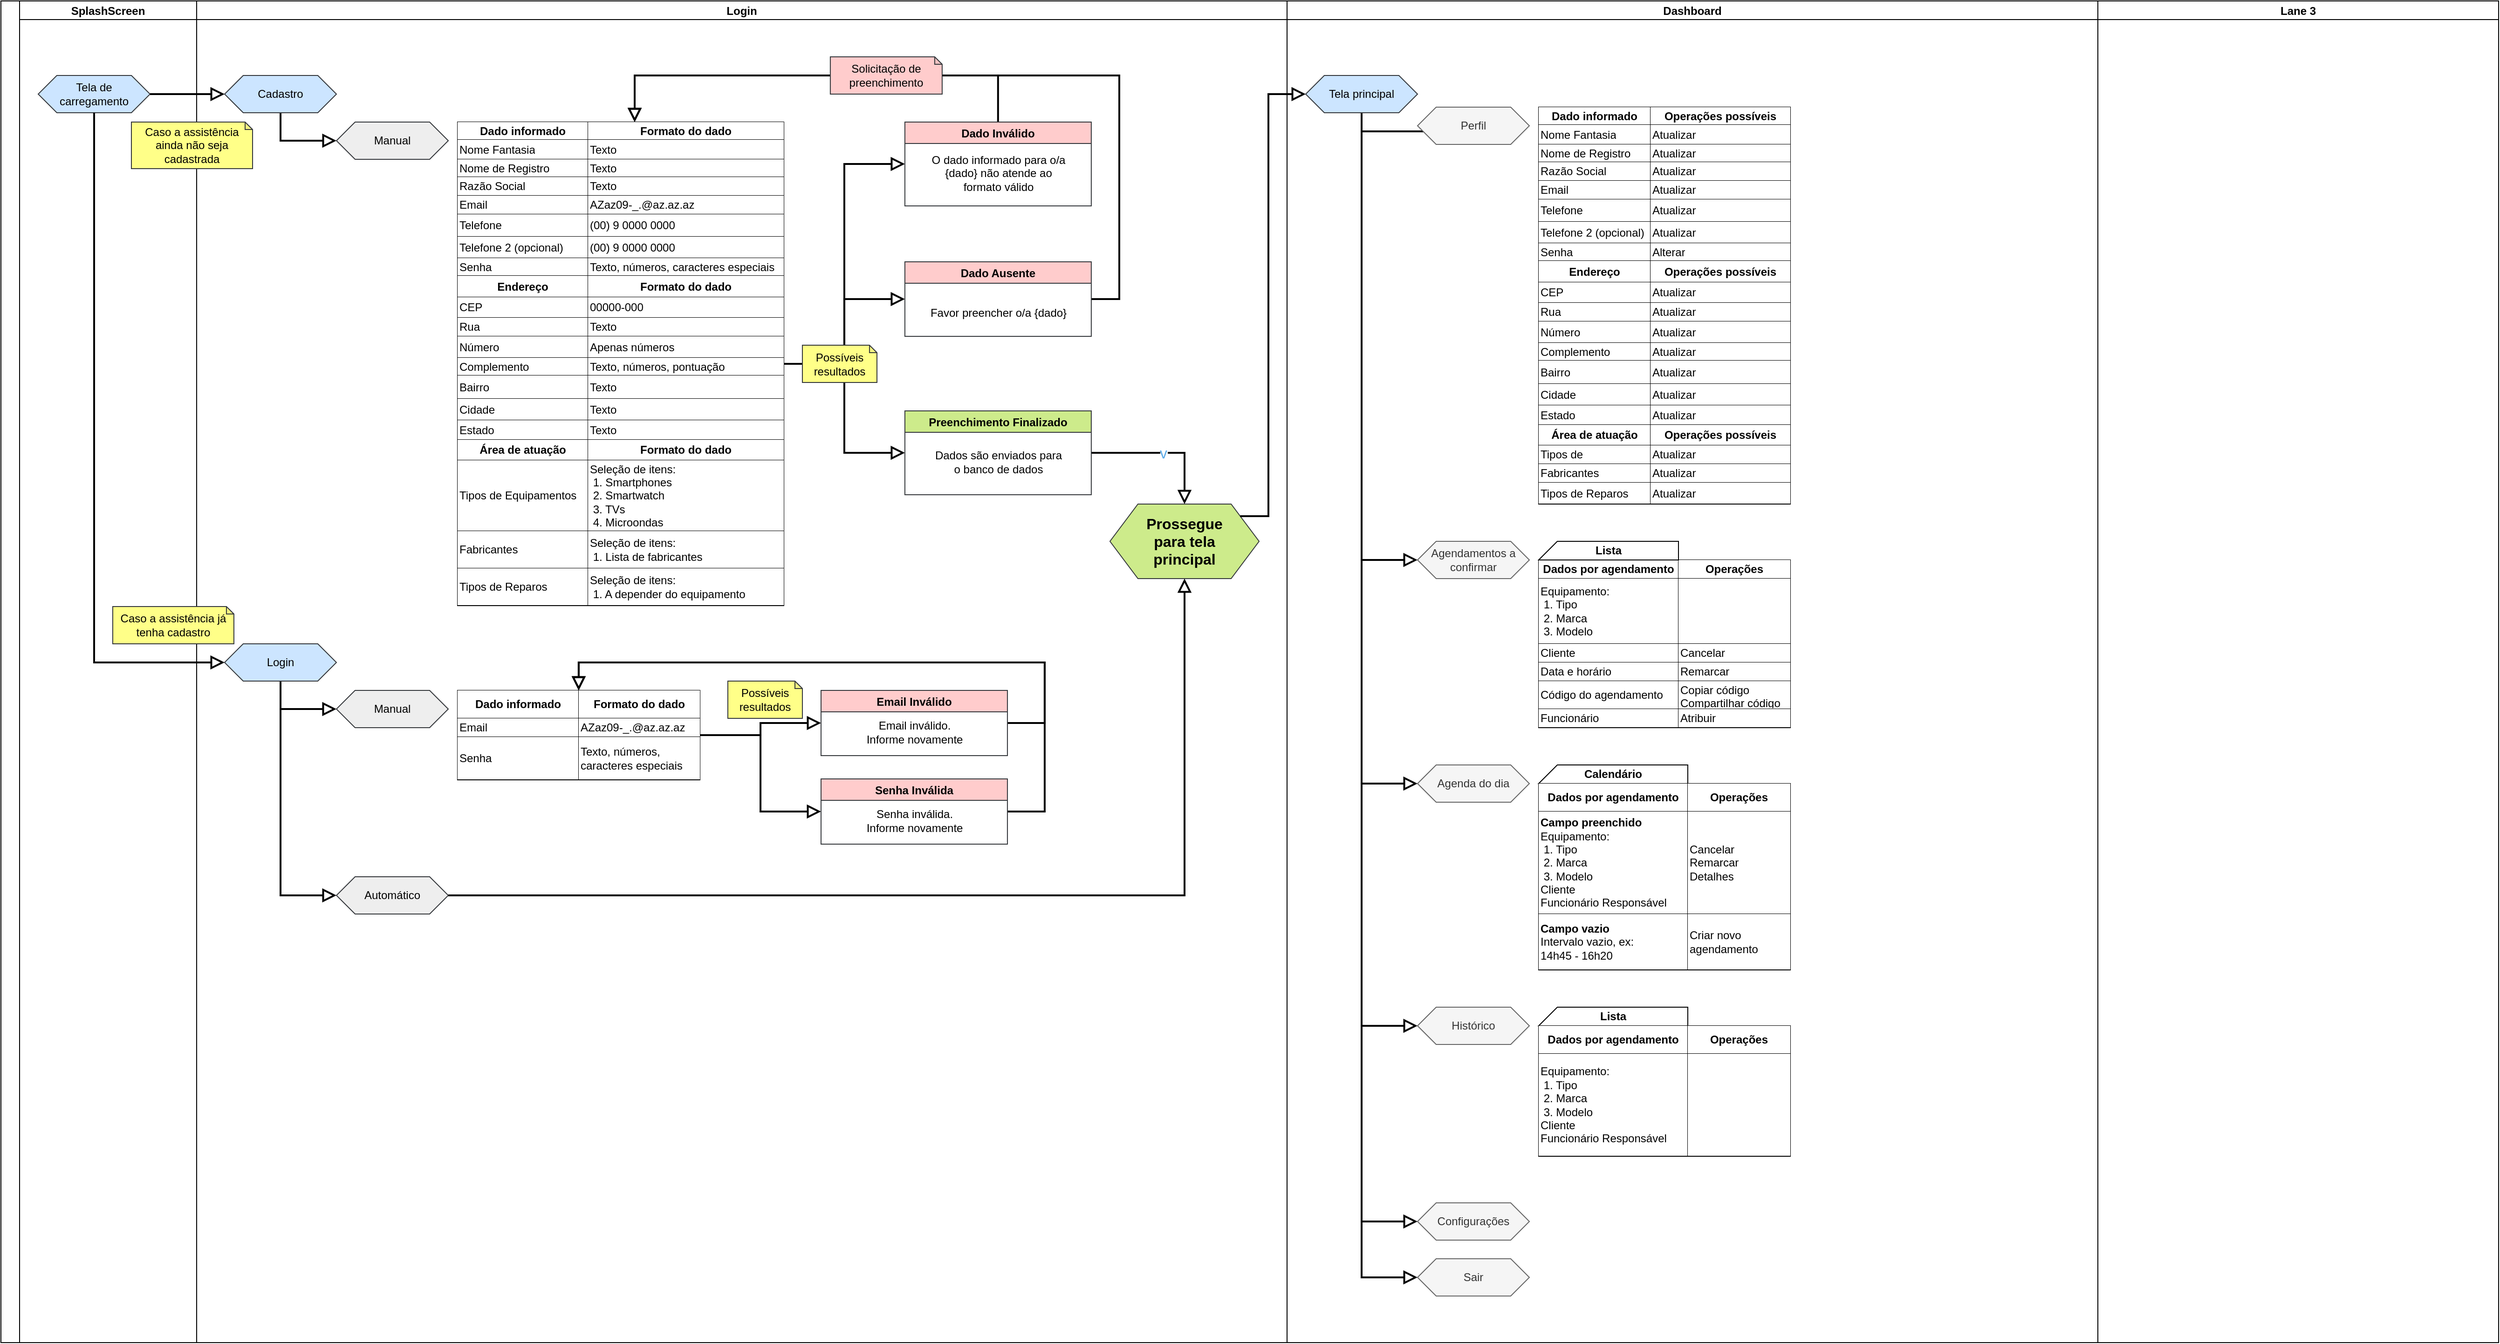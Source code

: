 <mxfile version="15.5.6" type="github">
  <diagram name="Assistencia" id="0783ab3e-0a74-02c8-0abd-f7b4e66b4bec">
    <mxGraphModel dx="2158" dy="1363" grid="1" gridSize="10" guides="1" tooltips="1" connect="1" arrows="1" fold="1" page="1" pageScale="1" pageWidth="1169" pageHeight="827" math="0" shadow="0">
      <root>
        <mxCell id="0" />
        <mxCell id="1" parent="0" />
        <mxCell id="LE1P0ZQWoaHicoNtDAZf-1" value=" " style="swimlane;childLayout=stackLayout;resizeParent=1;resizeParentMax=0;startSize=20;horizontal=0;horizontalStack=1;rounded=0;sketch=0;swimlaneLine=0;strokeOpacity=100;separatorColor=none;" parent="1" vertex="1">
          <mxGeometry x="-1120" y="-20" width="2680" height="1440" as="geometry" />
        </mxCell>
        <mxCell id="LE1P0ZQWoaHicoNtDAZf-23" value="SplashScreen" style="swimlane;startSize=20;rounded=0;sketch=0;" parent="LE1P0ZQWoaHicoNtDAZf-1" vertex="1">
          <mxGeometry x="20" width="190" height="1440" as="geometry" />
        </mxCell>
        <mxCell id="xOhRouxDfGiZBzLTzBQK-120" value="&lt;div&gt;&lt;span style=&quot;&quot;&gt;Tela de &lt;br&gt;&lt;/span&gt;&lt;/div&gt;&lt;div&gt;&lt;span style=&quot;&quot;&gt;carregamento&lt;/span&gt;&lt;/div&gt;" style="shape=hexagon;perimeter=hexagonPerimeter2;whiteSpace=wrap;html=1;fixedSize=1;rounded=0;labelBackgroundColor=none;labelBorderColor=none;sketch=0;align=center;fillColor=#cce5ff;strokeColor=#36393d;" parent="LE1P0ZQWoaHicoNtDAZf-23" vertex="1">
          <mxGeometry x="20" y="80" width="120" height="40" as="geometry" />
        </mxCell>
        <mxCell id="LE1P0ZQWoaHicoNtDAZf-2" value="Login" style="swimlane;startSize=20;rounded=0;sketch=0;" parent="LE1P0ZQWoaHicoNtDAZf-1" vertex="1">
          <mxGeometry x="210" width="1170" height="1440" as="geometry" />
        </mxCell>
        <mxCell id="gIbWxe7YwDXyPc4GKkxw-24" style="edgeStyle=orthogonalEdgeStyle;rounded=0;orthogonalLoop=1;jettySize=auto;html=1;endArrow=block;endFill=0;strokeWidth=2;endSize=10;startSize=10;" parent="LE1P0ZQWoaHicoNtDAZf-2" source="LE1P0ZQWoaHicoNtDAZf-86" target="xOhRouxDfGiZBzLTzBQK-152" edge="1">
          <mxGeometry relative="1" as="geometry" />
        </mxCell>
        <mxCell id="gIbWxe7YwDXyPc4GKkxw-25" style="edgeStyle=orthogonalEdgeStyle;rounded=0;orthogonalLoop=1;jettySize=auto;html=1;endArrow=block;endFill=0;startSize=10;endSize=10;strokeWidth=2;" parent="LE1P0ZQWoaHicoNtDAZf-2" source="LE1P0ZQWoaHicoNtDAZf-86" target="xOhRouxDfGiZBzLTzBQK-245" edge="1">
          <mxGeometry relative="1" as="geometry" />
        </mxCell>
        <mxCell id="gIbWxe7YwDXyPc4GKkxw-27" style="edgeStyle=orthogonalEdgeStyle;rounded=0;orthogonalLoop=1;jettySize=auto;html=1;endArrow=block;endFill=0;startSize=10;endSize=10;strokeWidth=2;" parent="LE1P0ZQWoaHicoNtDAZf-2" source="LE1P0ZQWoaHicoNtDAZf-86" target="xOhRouxDfGiZBzLTzBQK-247" edge="1">
          <mxGeometry relative="1" as="geometry" />
        </mxCell>
        <mxCell id="LE1P0ZQWoaHicoNtDAZf-86" value="" style="shape=table;html=1;whiteSpace=wrap;startSize=0;container=1;collapsible=0;childLayout=tableLayout;columnLines=1;rowLines=1;rounded=0;sketch=0;align=left;labelBorderColor=#000000;fixedRows=0;autosize=1;resizeHeight=1;resizeWidth=1;" parent="LE1P0ZQWoaHicoNtDAZf-2" vertex="1">
          <mxGeometry x="280" y="130" width="350" height="519.0" as="geometry" />
        </mxCell>
        <mxCell id="LE1P0ZQWoaHicoNtDAZf-87" value="" style="shape=partialRectangle;html=1;whiteSpace=wrap;collapsible=0;dropTarget=0;pointerEvents=0;top=0;left=0;bottom=0;right=0;points=[[0,0.5],[1,0.5]];portConstraint=eastwest;rounded=0;sketch=0;align=left;" parent="LE1P0ZQWoaHicoNtDAZf-86" vertex="1">
          <mxGeometry width="350" height="19" as="geometry" />
        </mxCell>
        <mxCell id="LE1P0ZQWoaHicoNtDAZf-88" value="Dado informado" style="shape=partialRectangle;html=1;whiteSpace=wrap;connectable=0;top=0;left=0;bottom=1;right=1;overflow=hidden;pointerEvents=1;rounded=0;sketch=0;align=center;fontStyle=1" parent="LE1P0ZQWoaHicoNtDAZf-87" vertex="1">
          <mxGeometry width="140" height="19" as="geometry">
            <mxRectangle width="140" height="19" as="alternateBounds" />
          </mxGeometry>
        </mxCell>
        <mxCell id="LE1P0ZQWoaHicoNtDAZf-89" value="Formato do dado&lt;span style=&quot;white-space: pre&quot;&gt;&lt;/span&gt;" style="shape=partialRectangle;html=1;whiteSpace=wrap;connectable=0;top=0;left=0;bottom=1;right=0;overflow=hidden;pointerEvents=1;rounded=0;sketch=0;align=center;fontStyle=1" parent="LE1P0ZQWoaHicoNtDAZf-87" vertex="1">
          <mxGeometry x="140" width="210" height="19" as="geometry">
            <mxRectangle width="210" height="19" as="alternateBounds" />
          </mxGeometry>
        </mxCell>
        <mxCell id="LE1P0ZQWoaHicoNtDAZf-91" value="" style="shape=partialRectangle;html=1;whiteSpace=wrap;collapsible=0;dropTarget=0;pointerEvents=0;top=0;left=0;bottom=0;right=0;points=[[0,0.5],[1,0.5]];portConstraint=eastwest;rounded=0;sketch=0;align=left;" parent="LE1P0ZQWoaHicoNtDAZf-86" vertex="1">
          <mxGeometry y="19" width="350" height="21" as="geometry" />
        </mxCell>
        <mxCell id="LE1P0ZQWoaHicoNtDAZf-92" value="Nome Fantasia" style="shape=partialRectangle;html=1;whiteSpace=wrap;connectable=0;top=0;left=0;bottom=1;right=1;overflow=hidden;pointerEvents=1;rounded=0;labelBackgroundColor=none;sketch=0;align=left;" parent="LE1P0ZQWoaHicoNtDAZf-91" vertex="1">
          <mxGeometry width="140" height="21" as="geometry">
            <mxRectangle width="140" height="21" as="alternateBounds" />
          </mxGeometry>
        </mxCell>
        <mxCell id="LE1P0ZQWoaHicoNtDAZf-93" value="Texto" style="shape=partialRectangle;html=1;whiteSpace=wrap;connectable=0;top=0;left=0;bottom=1;right=0;overflow=hidden;pointerEvents=1;rounded=0;labelBackgroundColor=none;sketch=0;align=left;" parent="LE1P0ZQWoaHicoNtDAZf-91" vertex="1">
          <mxGeometry x="140" width="210" height="21" as="geometry">
            <mxRectangle width="210" height="21" as="alternateBounds" />
          </mxGeometry>
        </mxCell>
        <mxCell id="LE1P0ZQWoaHicoNtDAZf-95" value="" style="shape=partialRectangle;html=1;whiteSpace=wrap;collapsible=0;dropTarget=0;pointerEvents=0;top=0;left=0;bottom=0;right=0;points=[[0,0.5],[1,0.5]];portConstraint=eastwest;rounded=0;sketch=0;align=left;" parent="LE1P0ZQWoaHicoNtDAZf-86" vertex="1">
          <mxGeometry y="40" width="350" height="19" as="geometry" />
        </mxCell>
        <mxCell id="LE1P0ZQWoaHicoNtDAZf-96" value="Nome de Registro" style="shape=partialRectangle;html=1;whiteSpace=wrap;connectable=0;top=0;left=0;bottom=1;right=1;overflow=hidden;pointerEvents=1;rounded=0;labelBackgroundColor=none;sketch=0;align=left;" parent="LE1P0ZQWoaHicoNtDAZf-95" vertex="1">
          <mxGeometry width="140" height="19" as="geometry">
            <mxRectangle width="140" height="19" as="alternateBounds" />
          </mxGeometry>
        </mxCell>
        <mxCell id="LE1P0ZQWoaHicoNtDAZf-97" value="Texto" style="shape=partialRectangle;html=1;whiteSpace=wrap;connectable=0;top=0;left=0;bottom=1;right=0;overflow=visible;pointerEvents=1;rounded=0;labelBackgroundColor=none;sketch=0;align=left;resizeHeight=1;" parent="LE1P0ZQWoaHicoNtDAZf-95" vertex="1">
          <mxGeometry x="140" width="210" height="19" as="geometry">
            <mxRectangle width="210" height="19" as="alternateBounds" />
          </mxGeometry>
        </mxCell>
        <mxCell id="gIbWxe7YwDXyPc4GKkxw-4" style="shape=partialRectangle;html=1;whiteSpace=wrap;collapsible=0;dropTarget=0;pointerEvents=0;top=0;left=0;bottom=0;right=0;points=[[0,0.5],[1,0.5]];portConstraint=eastwest;rounded=0;sketch=0;align=left;" parent="LE1P0ZQWoaHicoNtDAZf-86" vertex="1">
          <mxGeometry y="59" width="350" height="20" as="geometry" />
        </mxCell>
        <mxCell id="gIbWxe7YwDXyPc4GKkxw-5" value="Razão Social" style="shape=partialRectangle;html=1;whiteSpace=wrap;connectable=0;top=0;left=0;bottom=1;right=1;overflow=hidden;pointerEvents=1;rounded=0;labelBackgroundColor=none;sketch=0;align=left;" parent="gIbWxe7YwDXyPc4GKkxw-4" vertex="1">
          <mxGeometry width="140" height="20" as="geometry">
            <mxRectangle width="140" height="20" as="alternateBounds" />
          </mxGeometry>
        </mxCell>
        <mxCell id="gIbWxe7YwDXyPc4GKkxw-6" value="Texto" style="shape=partialRectangle;html=1;whiteSpace=wrap;connectable=0;top=0;left=0;bottom=1;right=0;overflow=visible;pointerEvents=1;rounded=0;labelBackgroundColor=none;sketch=0;align=left;resizeHeight=1;" parent="gIbWxe7YwDXyPc4GKkxw-4" vertex="1">
          <mxGeometry x="140" width="210" height="20" as="geometry">
            <mxRectangle width="210" height="20" as="alternateBounds" />
          </mxGeometry>
        </mxCell>
        <mxCell id="LE1P0ZQWoaHicoNtDAZf-105" style="shape=partialRectangle;html=1;whiteSpace=wrap;collapsible=0;dropTarget=0;pointerEvents=0;top=0;left=0;bottom=0;right=0;points=[[0,0.5],[1,0.5]];portConstraint=eastwest;rounded=0;sketch=0;align=left;" parent="LE1P0ZQWoaHicoNtDAZf-86" vertex="1">
          <mxGeometry y="79" width="350" height="20" as="geometry" />
        </mxCell>
        <mxCell id="LE1P0ZQWoaHicoNtDAZf-106" value="Email" style="shape=partialRectangle;html=1;whiteSpace=wrap;connectable=0;top=0;left=0;bottom=1;right=1;overflow=hidden;pointerEvents=1;rounded=0;labelBackgroundColor=none;sketch=0;align=left;" parent="LE1P0ZQWoaHicoNtDAZf-105" vertex="1">
          <mxGeometry width="140" height="20" as="geometry">
            <mxRectangle width="140" height="20" as="alternateBounds" />
          </mxGeometry>
        </mxCell>
        <mxCell id="LE1P0ZQWoaHicoNtDAZf-107" value="AZaz09-_.@az.az.az" style="shape=partialRectangle;html=1;whiteSpace=wrap;connectable=0;top=0;left=0;bottom=1;right=0;overflow=hidden;pointerEvents=1;rounded=0;labelBackgroundColor=none;sketch=0;align=left;" parent="LE1P0ZQWoaHicoNtDAZf-105" vertex="1">
          <mxGeometry x="140" width="210" height="20" as="geometry">
            <mxRectangle width="210" height="20" as="alternateBounds" />
          </mxGeometry>
        </mxCell>
        <mxCell id="LE1P0ZQWoaHicoNtDAZf-102" style="shape=partialRectangle;html=1;whiteSpace=wrap;collapsible=0;dropTarget=0;pointerEvents=0;top=0;left=0;bottom=0;right=0;points=[[0,0.5],[1,0.5]];portConstraint=eastwest;rounded=0;sketch=0;align=left;" parent="LE1P0ZQWoaHicoNtDAZf-86" vertex="1">
          <mxGeometry y="99" width="350" height="24" as="geometry" />
        </mxCell>
        <mxCell id="LE1P0ZQWoaHicoNtDAZf-103" value="Telefone" style="shape=partialRectangle;html=1;whiteSpace=wrap;connectable=0;top=0;left=0;bottom=1;right=1;overflow=hidden;pointerEvents=1;rounded=0;labelBackgroundColor=none;sketch=0;align=left;" parent="LE1P0ZQWoaHicoNtDAZf-102" vertex="1">
          <mxGeometry width="140" height="24" as="geometry">
            <mxRectangle width="140" height="24" as="alternateBounds" />
          </mxGeometry>
        </mxCell>
        <mxCell id="LE1P0ZQWoaHicoNtDAZf-104" value="(00) 9 0000 0000" style="shape=partialRectangle;html=1;whiteSpace=wrap;connectable=0;top=0;left=0;bottom=1;right=0;overflow=hidden;pointerEvents=1;rounded=0;labelBackgroundColor=none;sketch=0;align=left;" parent="LE1P0ZQWoaHicoNtDAZf-102" vertex="1">
          <mxGeometry x="140" width="210" height="24" as="geometry">
            <mxRectangle width="210" height="24" as="alternateBounds" />
          </mxGeometry>
        </mxCell>
        <mxCell id="xOhRouxDfGiZBzLTzBQK-4" style="shape=partialRectangle;html=1;whiteSpace=wrap;collapsible=0;dropTarget=0;pointerEvents=0;top=0;left=0;bottom=0;right=0;points=[[0,0.5],[1,0.5]];portConstraint=eastwest;rounded=0;sketch=0;align=left;" parent="LE1P0ZQWoaHicoNtDAZf-86" vertex="1">
          <mxGeometry y="123" width="350" height="23" as="geometry" />
        </mxCell>
        <mxCell id="xOhRouxDfGiZBzLTzBQK-5" value="Telefone 2 (opcional)" style="shape=partialRectangle;html=1;whiteSpace=wrap;connectable=0;top=0;left=0;bottom=1;right=1;overflow=hidden;pointerEvents=1;rounded=0;labelBackgroundColor=none;sketch=0;align=left;" parent="xOhRouxDfGiZBzLTzBQK-4" vertex="1">
          <mxGeometry width="140" height="23" as="geometry">
            <mxRectangle width="140" height="23" as="alternateBounds" />
          </mxGeometry>
        </mxCell>
        <mxCell id="xOhRouxDfGiZBzLTzBQK-6" value="(00) 9 0000 0000" style="shape=partialRectangle;html=1;whiteSpace=wrap;connectable=0;top=0;left=0;bottom=1;right=0;overflow=hidden;pointerEvents=1;rounded=0;labelBackgroundColor=none;sketch=0;align=left;" parent="xOhRouxDfGiZBzLTzBQK-4" vertex="1">
          <mxGeometry x="140" width="210" height="23" as="geometry">
            <mxRectangle width="210" height="23" as="alternateBounds" />
          </mxGeometry>
        </mxCell>
        <mxCell id="xOhRouxDfGiZBzLTzBQK-107" style="shape=partialRectangle;html=1;whiteSpace=wrap;collapsible=0;dropTarget=0;pointerEvents=0;top=0;left=0;bottom=0;right=0;points=[[0,0.5],[1,0.5]];portConstraint=eastwest;rounded=0;sketch=0;align=left;" parent="LE1P0ZQWoaHicoNtDAZf-86" vertex="1">
          <mxGeometry y="146" width="350" height="19" as="geometry" />
        </mxCell>
        <mxCell id="xOhRouxDfGiZBzLTzBQK-108" value="Senha" style="shape=partialRectangle;html=1;whiteSpace=wrap;connectable=0;top=0;left=0;bottom=1;right=1;overflow=hidden;pointerEvents=1;rounded=0;labelBackgroundColor=none;sketch=0;align=left;" parent="xOhRouxDfGiZBzLTzBQK-107" vertex="1">
          <mxGeometry width="140" height="19" as="geometry">
            <mxRectangle width="140" height="19" as="alternateBounds" />
          </mxGeometry>
        </mxCell>
        <mxCell id="xOhRouxDfGiZBzLTzBQK-109" value="Texto, números, caracteres especiais" style="shape=partialRectangle;html=1;whiteSpace=wrap;connectable=0;top=0;left=0;bottom=1;right=0;overflow=hidden;pointerEvents=1;rounded=0;labelBackgroundColor=none;sketch=0;align=left;" parent="xOhRouxDfGiZBzLTzBQK-107" vertex="1">
          <mxGeometry x="140" width="210" height="19" as="geometry">
            <mxRectangle width="210" height="19" as="alternateBounds" />
          </mxGeometry>
        </mxCell>
        <mxCell id="LE1P0ZQWoaHicoNtDAZf-99" style="shape=partialRectangle;html=1;whiteSpace=wrap;collapsible=0;dropTarget=0;pointerEvents=0;top=0;left=0;bottom=0;right=0;points=[[0,0.5],[1,0.5]];portConstraint=eastwest;rounded=0;sketch=0;align=left;" parent="LE1P0ZQWoaHicoNtDAZf-86" vertex="1">
          <mxGeometry y="165" width="350" height="23" as="geometry" />
        </mxCell>
        <mxCell id="LE1P0ZQWoaHicoNtDAZf-100" value="Endereço" style="shape=partialRectangle;html=1;whiteSpace=wrap;connectable=0;top=0;left=0;bottom=1;right=1;overflow=hidden;pointerEvents=1;rounded=0;labelBackgroundColor=none;sketch=0;align=center;labelBorderColor=none;fontStyle=1;" parent="LE1P0ZQWoaHicoNtDAZf-99" vertex="1">
          <mxGeometry width="140" height="23" as="geometry">
            <mxRectangle width="140" height="23" as="alternateBounds" />
          </mxGeometry>
        </mxCell>
        <mxCell id="LE1P0ZQWoaHicoNtDAZf-101" value="&lt;div align=&quot;center&quot;&gt;&lt;b&gt;Formato do dado&lt;/b&gt;&lt;br&gt;&lt;/div&gt;" style="shape=partialRectangle;html=1;whiteSpace=wrap;connectable=0;top=0;left=0;bottom=1;right=0;overflow=hidden;pointerEvents=1;rounded=0;labelBackgroundColor=none;sketch=0;align=center;" parent="LE1P0ZQWoaHicoNtDAZf-99" vertex="1">
          <mxGeometry x="140" width="210" height="23" as="geometry">
            <mxRectangle width="210" height="23" as="alternateBounds" />
          </mxGeometry>
        </mxCell>
        <mxCell id="LE1P0ZQWoaHicoNtDAZf-145" style="shape=partialRectangle;html=1;whiteSpace=wrap;collapsible=0;dropTarget=0;pointerEvents=0;top=0;left=0;bottom=0;right=0;points=[[0,0.5],[1,0.5]];portConstraint=eastwest;rounded=0;sketch=0;align=left;" parent="LE1P0ZQWoaHicoNtDAZf-86" vertex="1">
          <mxGeometry y="188" width="350" height="22" as="geometry" />
        </mxCell>
        <mxCell id="LE1P0ZQWoaHicoNtDAZf-146" value="CEP" style="shape=partialRectangle;html=1;whiteSpace=wrap;connectable=0;top=0;left=0;bottom=1;right=1;overflow=hidden;pointerEvents=1;rounded=0;labelBackgroundColor=none;sketch=0;align=left;labelBorderColor=none;fontStyle=0;" parent="LE1P0ZQWoaHicoNtDAZf-145" vertex="1">
          <mxGeometry width="140" height="22" as="geometry">
            <mxRectangle width="140" height="22" as="alternateBounds" />
          </mxGeometry>
        </mxCell>
        <mxCell id="LE1P0ZQWoaHicoNtDAZf-147" value="00000-000" style="shape=partialRectangle;html=1;whiteSpace=wrap;connectable=0;top=0;left=0;bottom=1;right=0;overflow=hidden;pointerEvents=1;rounded=0;labelBackgroundColor=none;sketch=0;align=left;" parent="LE1P0ZQWoaHicoNtDAZf-145" vertex="1">
          <mxGeometry x="140" width="210" height="22" as="geometry">
            <mxRectangle width="210" height="22" as="alternateBounds" />
          </mxGeometry>
        </mxCell>
        <mxCell id="LE1P0ZQWoaHicoNtDAZf-142" style="shape=partialRectangle;html=1;whiteSpace=wrap;collapsible=0;dropTarget=0;pointerEvents=0;top=0;left=0;bottom=0;right=0;points=[[0,0.5],[1,0.5]];portConstraint=eastwest;rounded=0;sketch=0;align=left;" parent="LE1P0ZQWoaHicoNtDAZf-86" vertex="1">
          <mxGeometry y="210" width="350" height="20" as="geometry" />
        </mxCell>
        <mxCell id="LE1P0ZQWoaHicoNtDAZf-143" value="Rua" style="shape=partialRectangle;html=1;whiteSpace=wrap;connectable=0;top=0;left=0;bottom=1;right=1;overflow=hidden;pointerEvents=1;rounded=0;labelBackgroundColor=none;sketch=0;align=left;labelBorderColor=none;fontStyle=0;" parent="LE1P0ZQWoaHicoNtDAZf-142" vertex="1">
          <mxGeometry width="140" height="20" as="geometry">
            <mxRectangle width="140" height="20" as="alternateBounds" />
          </mxGeometry>
        </mxCell>
        <mxCell id="LE1P0ZQWoaHicoNtDAZf-144" value="Texto" style="shape=partialRectangle;html=1;whiteSpace=wrap;connectable=0;top=0;left=0;bottom=1;right=0;overflow=hidden;pointerEvents=1;rounded=0;labelBackgroundColor=none;sketch=0;align=left;" parent="LE1P0ZQWoaHicoNtDAZf-142" vertex="1">
          <mxGeometry x="140" width="210" height="20" as="geometry">
            <mxRectangle width="210" height="20" as="alternateBounds" />
          </mxGeometry>
        </mxCell>
        <mxCell id="LE1P0ZQWoaHicoNtDAZf-139" style="shape=partialRectangle;html=1;whiteSpace=wrap;collapsible=0;dropTarget=0;pointerEvents=0;top=0;left=0;bottom=0;right=0;points=[[0,0.5],[1,0.5]];portConstraint=eastwest;rounded=0;sketch=0;align=left;" parent="LE1P0ZQWoaHicoNtDAZf-86" vertex="1">
          <mxGeometry y="230" width="350" height="23" as="geometry" />
        </mxCell>
        <mxCell id="LE1P0ZQWoaHicoNtDAZf-140" value="Número&lt;span style=&quot;white-space: pre&quot;&gt;&lt;/span&gt;&lt;span style=&quot;white-space: pre&quot;&gt;&lt;/span&gt;&lt;span style=&quot;white-space: pre&quot;&gt;&lt;/span&gt;" style="shape=partialRectangle;html=1;whiteSpace=wrap;connectable=0;top=0;left=0;bottom=1;right=1;overflow=hidden;pointerEvents=1;rounded=0;labelBackgroundColor=none;sketch=0;align=left;labelBorderColor=none;fontStyle=0;" parent="LE1P0ZQWoaHicoNtDAZf-139" vertex="1">
          <mxGeometry width="140" height="23" as="geometry">
            <mxRectangle width="140" height="23" as="alternateBounds" />
          </mxGeometry>
        </mxCell>
        <mxCell id="LE1P0ZQWoaHicoNtDAZf-141" value="Apenas números" style="shape=partialRectangle;html=1;whiteSpace=wrap;connectable=0;top=0;left=0;bottom=1;right=0;overflow=hidden;pointerEvents=1;rounded=0;labelBackgroundColor=none;sketch=0;align=left;" parent="LE1P0ZQWoaHicoNtDAZf-139" vertex="1">
          <mxGeometry x="140" width="210" height="23" as="geometry">
            <mxRectangle width="210" height="23" as="alternateBounds" />
          </mxGeometry>
        </mxCell>
        <mxCell id="LE1P0ZQWoaHicoNtDAZf-136" style="shape=partialRectangle;html=1;whiteSpace=wrap;collapsible=0;dropTarget=0;pointerEvents=0;top=0;left=0;bottom=0;right=0;points=[[0,0.5],[1,0.5]];portConstraint=eastwest;rounded=0;sketch=0;align=left;" parent="LE1P0ZQWoaHicoNtDAZf-86" vertex="1">
          <mxGeometry y="253" width="350" height="19" as="geometry" />
        </mxCell>
        <mxCell id="LE1P0ZQWoaHicoNtDAZf-137" value="Complemento" style="shape=partialRectangle;html=1;whiteSpace=wrap;connectable=0;top=0;left=0;bottom=1;right=1;overflow=hidden;pointerEvents=1;rounded=0;labelBackgroundColor=none;sketch=0;align=left;labelBorderColor=none;fontStyle=0;" parent="LE1P0ZQWoaHicoNtDAZf-136" vertex="1">
          <mxGeometry width="140" height="19" as="geometry">
            <mxRectangle width="140" height="19" as="alternateBounds" />
          </mxGeometry>
        </mxCell>
        <mxCell id="LE1P0ZQWoaHicoNtDAZf-138" value="Texto, números, pontuação" style="shape=partialRectangle;html=1;whiteSpace=wrap;connectable=0;top=0;left=0;bottom=1;right=0;overflow=hidden;pointerEvents=1;rounded=0;labelBackgroundColor=none;sketch=0;align=left;" parent="LE1P0ZQWoaHicoNtDAZf-136" vertex="1">
          <mxGeometry x="140" width="210" height="19" as="geometry">
            <mxRectangle width="210" height="19" as="alternateBounds" />
          </mxGeometry>
        </mxCell>
        <mxCell id="LE1P0ZQWoaHicoNtDAZf-148" style="shape=partialRectangle;html=1;whiteSpace=wrap;collapsible=0;dropTarget=0;pointerEvents=0;top=0;left=0;bottom=0;right=0;points=[[0,0.5],[1,0.5]];portConstraint=eastwest;rounded=0;sketch=0;align=left;" parent="LE1P0ZQWoaHicoNtDAZf-86" vertex="1">
          <mxGeometry y="272" width="350" height="25" as="geometry" />
        </mxCell>
        <mxCell id="LE1P0ZQWoaHicoNtDAZf-149" value="Bairro&lt;span style=&quot;white-space: pre&quot;&gt;&lt;/span&gt;&lt;span style=&quot;white-space: pre&quot;&gt;&lt;/span&gt;" style="shape=partialRectangle;html=1;whiteSpace=wrap;connectable=0;top=0;left=0;bottom=1;right=1;overflow=hidden;pointerEvents=1;rounded=0;labelBackgroundColor=none;sketch=0;align=left;labelBorderColor=none;fontStyle=0;" parent="LE1P0ZQWoaHicoNtDAZf-148" vertex="1">
          <mxGeometry width="140" height="25" as="geometry">
            <mxRectangle width="140" height="25" as="alternateBounds" />
          </mxGeometry>
        </mxCell>
        <mxCell id="LE1P0ZQWoaHicoNtDAZf-150" value="Texto" style="shape=partialRectangle;html=1;whiteSpace=wrap;connectable=0;top=0;left=0;bottom=1;right=0;overflow=hidden;pointerEvents=1;rounded=0;labelBackgroundColor=none;sketch=0;align=left;" parent="LE1P0ZQWoaHicoNtDAZf-148" vertex="1">
          <mxGeometry x="140" width="210" height="25" as="geometry">
            <mxRectangle width="210" height="25" as="alternateBounds" />
          </mxGeometry>
        </mxCell>
        <mxCell id="xOhRouxDfGiZBzLTzBQK-1" style="shape=partialRectangle;html=1;whiteSpace=wrap;collapsible=0;dropTarget=0;pointerEvents=0;top=0;left=0;bottom=0;right=0;points=[[0,0.5],[1,0.5]];portConstraint=eastwest;rounded=0;sketch=0;align=left;" parent="LE1P0ZQWoaHicoNtDAZf-86" vertex="1">
          <mxGeometry y="297" width="350" height="23" as="geometry" />
        </mxCell>
        <mxCell id="xOhRouxDfGiZBzLTzBQK-2" value="Cidade" style="shape=partialRectangle;html=1;whiteSpace=wrap;connectable=0;top=0;left=0;bottom=1;right=1;overflow=hidden;pointerEvents=1;rounded=0;labelBackgroundColor=none;sketch=0;align=left;labelBorderColor=none;fontStyle=0;" parent="xOhRouxDfGiZBzLTzBQK-1" vertex="1">
          <mxGeometry width="140" height="23" as="geometry">
            <mxRectangle width="140" height="23" as="alternateBounds" />
          </mxGeometry>
        </mxCell>
        <mxCell id="xOhRouxDfGiZBzLTzBQK-3" value="Texto" style="shape=partialRectangle;html=1;whiteSpace=wrap;connectable=0;top=0;left=0;bottom=1;right=0;overflow=hidden;pointerEvents=1;rounded=0;labelBackgroundColor=none;sketch=0;align=left;" parent="xOhRouxDfGiZBzLTzBQK-1" vertex="1">
          <mxGeometry x="140" width="210" height="23" as="geometry">
            <mxRectangle width="210" height="23" as="alternateBounds" />
          </mxGeometry>
        </mxCell>
        <mxCell id="xOhRouxDfGiZBzLTzBQK-8" style="shape=partialRectangle;html=1;whiteSpace=wrap;collapsible=0;dropTarget=0;pointerEvents=0;top=0;left=0;bottom=0;right=0;points=[[0,0.5],[1,0.5]];portConstraint=eastwest;rounded=0;sketch=0;align=left;" parent="LE1P0ZQWoaHicoNtDAZf-86" vertex="1">
          <mxGeometry y="320" width="350" height="21" as="geometry" />
        </mxCell>
        <mxCell id="xOhRouxDfGiZBzLTzBQK-9" value="Estado" style="shape=partialRectangle;html=1;whiteSpace=wrap;connectable=0;top=0;left=0;bottom=1;right=1;overflow=hidden;pointerEvents=1;rounded=0;labelBackgroundColor=none;sketch=0;align=left;labelBorderColor=none;fontStyle=0;" parent="xOhRouxDfGiZBzLTzBQK-8" vertex="1">
          <mxGeometry width="140" height="21" as="geometry">
            <mxRectangle width="140" height="21" as="alternateBounds" />
          </mxGeometry>
        </mxCell>
        <mxCell id="xOhRouxDfGiZBzLTzBQK-10" value="Texto" style="shape=partialRectangle;html=1;whiteSpace=wrap;connectable=0;top=0;left=0;bottom=1;right=0;overflow=hidden;pointerEvents=1;rounded=0;labelBackgroundColor=none;sketch=0;align=left;" parent="xOhRouxDfGiZBzLTzBQK-8" vertex="1">
          <mxGeometry x="140" width="210" height="21" as="geometry">
            <mxRectangle width="210" height="21" as="alternateBounds" />
          </mxGeometry>
        </mxCell>
        <mxCell id="gIbWxe7YwDXyPc4GKkxw-10" style="shape=partialRectangle;html=1;whiteSpace=wrap;collapsible=0;dropTarget=0;pointerEvents=0;top=0;left=0;bottom=0;right=0;points=[[0,0.5],[1,0.5]];portConstraint=eastwest;rounded=0;sketch=0;align=left;" parent="LE1P0ZQWoaHicoNtDAZf-86" vertex="1">
          <mxGeometry y="341" width="350" height="22" as="geometry" />
        </mxCell>
        <mxCell id="gIbWxe7YwDXyPc4GKkxw-11" value="&lt;div align=&quot;center&quot;&gt;&lt;b&gt;Área de atuação&lt;/b&gt;&lt;br&gt;&lt;/div&gt;" style="shape=partialRectangle;html=1;whiteSpace=wrap;connectable=0;top=0;left=0;bottom=1;right=1;overflow=hidden;pointerEvents=1;rounded=0;labelBackgroundColor=none;sketch=0;align=center;labelBorderColor=none;fontStyle=0;" parent="gIbWxe7YwDXyPc4GKkxw-10" vertex="1">
          <mxGeometry width="140" height="22" as="geometry">
            <mxRectangle width="140" height="22" as="alternateBounds" />
          </mxGeometry>
        </mxCell>
        <mxCell id="gIbWxe7YwDXyPc4GKkxw-12" value="&lt;div&gt;&lt;b&gt;Formato do dado&lt;/b&gt;&lt;br&gt;&lt;/div&gt;" style="shape=partialRectangle;html=1;whiteSpace=wrap;connectable=0;top=0;left=0;bottom=1;right=0;overflow=hidden;pointerEvents=1;rounded=0;labelBackgroundColor=none;sketch=0;align=center;" parent="gIbWxe7YwDXyPc4GKkxw-10" vertex="1">
          <mxGeometry x="140" width="210" height="22" as="geometry">
            <mxRectangle width="210" height="22" as="alternateBounds" />
          </mxGeometry>
        </mxCell>
        <mxCell id="gIbWxe7YwDXyPc4GKkxw-14" style="shape=partialRectangle;html=1;whiteSpace=wrap;collapsible=0;dropTarget=0;pointerEvents=0;top=0;left=0;bottom=0;right=0;points=[[0,0.5],[1,0.5]];portConstraint=eastwest;rounded=0;sketch=0;align=left;" parent="LE1P0ZQWoaHicoNtDAZf-86" vertex="1">
          <mxGeometry y="363" width="350" height="76" as="geometry" />
        </mxCell>
        <mxCell id="gIbWxe7YwDXyPc4GKkxw-15" value="Tipos de Equipamentos" style="shape=partialRectangle;html=1;whiteSpace=wrap;connectable=0;top=0;left=0;bottom=1;right=1;overflow=hidden;pointerEvents=1;rounded=0;labelBackgroundColor=none;sketch=0;align=left;labelBorderColor=none;fontStyle=0;" parent="gIbWxe7YwDXyPc4GKkxw-14" vertex="1">
          <mxGeometry width="140" height="76" as="geometry">
            <mxRectangle width="140" height="76" as="alternateBounds" />
          </mxGeometry>
        </mxCell>
        <mxCell id="gIbWxe7YwDXyPc4GKkxw-16" value="&lt;div&gt;Seleção de itens:&lt;/div&gt;&lt;div&gt;&lt;span style=&quot;white-space: pre&quot;&gt; &lt;/span&gt;1. Smartphones&lt;/div&gt;&lt;div&gt;&lt;span style=&quot;white-space: pre&quot;&gt; &lt;/span&gt;2. Smartwatch&lt;/div&gt;&lt;div&gt;&lt;span style=&quot;white-space: pre&quot;&gt; &lt;/span&gt;3. TVs&lt;/div&gt;&lt;div&gt;&lt;span style=&quot;white-space: pre&quot;&gt; &lt;/span&gt;4. Microondas&lt;br&gt;&lt;/div&gt;" style="shape=partialRectangle;html=1;whiteSpace=wrap;connectable=0;top=0;left=0;bottom=1;right=0;overflow=hidden;pointerEvents=1;rounded=0;labelBackgroundColor=none;sketch=0;align=left;" parent="gIbWxe7YwDXyPc4GKkxw-14" vertex="1">
          <mxGeometry x="140" width="210" height="76" as="geometry">
            <mxRectangle width="210" height="76" as="alternateBounds" />
          </mxGeometry>
        </mxCell>
        <mxCell id="gIbWxe7YwDXyPc4GKkxw-17" style="shape=partialRectangle;html=1;whiteSpace=wrap;collapsible=0;dropTarget=0;pointerEvents=0;top=0;left=0;bottom=0;right=0;points=[[0,0.5],[1,0.5]];portConstraint=eastwest;rounded=0;sketch=0;align=left;" parent="LE1P0ZQWoaHicoNtDAZf-86" vertex="1">
          <mxGeometry y="439" width="350" height="40" as="geometry" />
        </mxCell>
        <mxCell id="gIbWxe7YwDXyPc4GKkxw-18" value="Fabricantes" style="shape=partialRectangle;html=1;whiteSpace=wrap;connectable=0;top=0;left=0;bottom=1;right=1;overflow=hidden;pointerEvents=1;rounded=0;labelBackgroundColor=none;sketch=0;align=left;labelBorderColor=none;fontStyle=0;" parent="gIbWxe7YwDXyPc4GKkxw-17" vertex="1">
          <mxGeometry width="140" height="40" as="geometry">
            <mxRectangle width="140" height="40" as="alternateBounds" />
          </mxGeometry>
        </mxCell>
        <mxCell id="gIbWxe7YwDXyPc4GKkxw-19" value="&lt;div&gt;Seleção de itens:&lt;/div&gt;&lt;div&gt;&lt;span style=&quot;white-space: pre&quot;&gt; &lt;/span&gt;1. Lista de fabricantes&lt;br&gt;&lt;/div&gt;" style="shape=partialRectangle;html=1;whiteSpace=wrap;connectable=0;top=0;left=0;bottom=1;right=0;overflow=hidden;pointerEvents=1;rounded=0;labelBackgroundColor=none;sketch=0;align=left;" parent="gIbWxe7YwDXyPc4GKkxw-17" vertex="1">
          <mxGeometry x="140" width="210" height="40" as="geometry">
            <mxRectangle width="210" height="40" as="alternateBounds" />
          </mxGeometry>
        </mxCell>
        <mxCell id="gIbWxe7YwDXyPc4GKkxw-21" style="shape=partialRectangle;html=1;whiteSpace=wrap;collapsible=0;dropTarget=0;pointerEvents=0;top=0;left=0;bottom=0;right=0;points=[[0,0.5],[1,0.5]];portConstraint=eastwest;rounded=0;sketch=0;align=left;" parent="LE1P0ZQWoaHicoNtDAZf-86" vertex="1">
          <mxGeometry y="479" width="350" height="40" as="geometry" />
        </mxCell>
        <mxCell id="gIbWxe7YwDXyPc4GKkxw-22" value="Tipos de Reparos" style="shape=partialRectangle;html=1;whiteSpace=wrap;connectable=0;top=0;left=0;bottom=1;right=1;overflow=hidden;pointerEvents=1;rounded=0;labelBackgroundColor=none;sketch=0;align=left;labelBorderColor=none;fontStyle=0;" parent="gIbWxe7YwDXyPc4GKkxw-21" vertex="1">
          <mxGeometry width="140" height="40" as="geometry">
            <mxRectangle width="140" height="40" as="alternateBounds" />
          </mxGeometry>
        </mxCell>
        <mxCell id="gIbWxe7YwDXyPc4GKkxw-23" value="&lt;div&gt;Seleção de itens:&lt;/div&gt;&lt;div&gt;&lt;span style=&quot;white-space: pre&quot;&gt; &lt;/span&gt;1. A depender do equipamento&lt;br&gt;&lt;/div&gt;" style="shape=partialRectangle;html=1;whiteSpace=wrap;connectable=0;top=0;left=0;bottom=1;right=0;overflow=hidden;pointerEvents=1;rounded=0;labelBackgroundColor=none;sketch=0;align=left;" parent="gIbWxe7YwDXyPc4GKkxw-21" vertex="1">
          <mxGeometry x="140" width="210" height="40" as="geometry">
            <mxRectangle width="210" height="40" as="alternateBounds" />
          </mxGeometry>
        </mxCell>
        <mxCell id="xOhRouxDfGiZBzLTzBQK-139" style="edgeStyle=orthogonalEdgeStyle;rounded=0;sketch=0;orthogonalLoop=1;jettySize=auto;html=1;entryX=0;entryY=0.5;entryDx=0;entryDy=0;fontColor=#5AA9E6;endArrow=block;endFill=0;startSize=10;strokeWidth=2;endSize=10;" parent="LE1P0ZQWoaHicoNtDAZf-2" source="xOhRouxDfGiZBzLTzBQK-59" target="xOhRouxDfGiZBzLTzBQK-137" edge="1">
          <mxGeometry relative="1" as="geometry" />
        </mxCell>
        <mxCell id="xOhRouxDfGiZBzLTzBQK-59" value="&lt;span style=&quot;background-color: transparent&quot;&gt;Cadastro&lt;/span&gt;" style="shape=hexagon;perimeter=hexagonPerimeter2;whiteSpace=wrap;html=1;fixedSize=1;rounded=0;labelBackgroundColor=none;labelBorderColor=none;sketch=0;align=center;fillColor=#cce5ff;strokeColor=#36393d;" parent="LE1P0ZQWoaHicoNtDAZf-2" vertex="1">
          <mxGeometry x="30" y="80" width="120" height="40" as="geometry" />
        </mxCell>
        <mxCell id="xOhRouxDfGiZBzLTzBQK-147" style="edgeStyle=orthogonalEdgeStyle;rounded=0;sketch=0;orthogonalLoop=1;jettySize=auto;html=1;entryX=0;entryY=0.5;entryDx=0;entryDy=0;fontColor=#5AA9E6;endArrow=block;endFill=0;startSize=10;strokeWidth=2;endSize=10;" parent="LE1P0ZQWoaHicoNtDAZf-2" source="xOhRouxDfGiZBzLTzBQK-62" target="xOhRouxDfGiZBzLTzBQK-145" edge="1">
          <mxGeometry relative="1" as="geometry" />
        </mxCell>
        <mxCell id="xOhRouxDfGiZBzLTzBQK-150" style="edgeStyle=orthogonalEdgeStyle;rounded=0;sketch=0;orthogonalLoop=1;jettySize=auto;html=1;entryX=0;entryY=0.5;entryDx=0;entryDy=0;fontColor=#5AA9E6;endArrow=block;endFill=0;startSize=10;endSize=10;strokeWidth=2;" parent="LE1P0ZQWoaHicoNtDAZf-2" source="xOhRouxDfGiZBzLTzBQK-62" target="xOhRouxDfGiZBzLTzBQK-149" edge="1">
          <mxGeometry relative="1" as="geometry" />
        </mxCell>
        <mxCell id="xOhRouxDfGiZBzLTzBQK-62" value="Login" style="shape=hexagon;perimeter=hexagonPerimeter2;whiteSpace=wrap;html=1;fixedSize=1;rounded=0;labelBackgroundColor=none;labelBorderColor=none;sketch=0;align=center;fillColor=#cce5ff;strokeColor=#36393d;" parent="LE1P0ZQWoaHicoNtDAZf-2" vertex="1">
          <mxGeometry x="29.97" y="690" width="120" height="40" as="geometry" />
        </mxCell>
        <mxCell id="xOhRouxDfGiZBzLTzBQK-272" style="edgeStyle=orthogonalEdgeStyle;rounded=0;sketch=0;orthogonalLoop=1;jettySize=auto;html=1;fontColor=#5AA9E6;endArrow=block;endFill=0;startSize=10;endSize=10;strokeColor=#000000;strokeWidth=2;fillColor=#FFE45E;" parent="LE1P0ZQWoaHicoNtDAZf-2" source="xOhRouxDfGiZBzLTzBQK-64" target="xOhRouxDfGiZBzLTzBQK-268" edge="1">
          <mxGeometry relative="1" as="geometry" />
        </mxCell>
        <mxCell id="xOhRouxDfGiZBzLTzBQK-273" style="edgeStyle=orthogonalEdgeStyle;rounded=0;sketch=0;orthogonalLoop=1;jettySize=auto;html=1;fontColor=#5AA9E6;endArrow=block;endFill=0;startSize=10;endSize=10;strokeColor=#000000;strokeWidth=2;fillColor=#FFE45E;" parent="LE1P0ZQWoaHicoNtDAZf-2" source="xOhRouxDfGiZBzLTzBQK-64" target="xOhRouxDfGiZBzLTzBQK-270" edge="1">
          <mxGeometry relative="1" as="geometry" />
        </mxCell>
        <mxCell id="xOhRouxDfGiZBzLTzBQK-64" value="" style="shape=table;html=1;whiteSpace=wrap;startSize=0;container=1;collapsible=0;childLayout=tableLayout;columnLines=1;rowLines=1;rounded=0;sketch=0;align=left;labelBorderColor=#000000;fixedRows=0;autosize=1;resizeHeight=1;resizeWidth=1;" parent="LE1P0ZQWoaHicoNtDAZf-2" vertex="1">
          <mxGeometry x="279.97" y="740" width="260" height="96.0" as="geometry" />
        </mxCell>
        <mxCell id="xOhRouxDfGiZBzLTzBQK-65" value="" style="shape=partialRectangle;html=1;whiteSpace=wrap;collapsible=0;dropTarget=0;pointerEvents=0;top=0;left=0;bottom=0;right=0;points=[[0,0.5],[1,0.5]];portConstraint=eastwest;rounded=0;sketch=0;align=left;" parent="xOhRouxDfGiZBzLTzBQK-64" vertex="1">
          <mxGeometry width="260" height="30" as="geometry" />
        </mxCell>
        <mxCell id="xOhRouxDfGiZBzLTzBQK-66" value="Dado informado" style="shape=partialRectangle;html=1;whiteSpace=wrap;connectable=0;top=0;left=0;bottom=1;right=1;overflow=hidden;pointerEvents=1;rounded=0;sketch=0;align=center;fontStyle=1" parent="xOhRouxDfGiZBzLTzBQK-65" vertex="1">
          <mxGeometry width="130" height="30" as="geometry">
            <mxRectangle width="130" height="30" as="alternateBounds" />
          </mxGeometry>
        </mxCell>
        <mxCell id="xOhRouxDfGiZBzLTzBQK-67" value="Formato do dado&lt;span style=&quot;white-space: pre&quot;&gt;&lt;/span&gt;" style="shape=partialRectangle;html=1;whiteSpace=wrap;connectable=0;top=0;left=0;bottom=1;right=0;overflow=hidden;pointerEvents=1;rounded=0;sketch=0;align=center;fontStyle=1" parent="xOhRouxDfGiZBzLTzBQK-65" vertex="1">
          <mxGeometry x="130" width="130" height="30" as="geometry">
            <mxRectangle width="130" height="30" as="alternateBounds" />
          </mxGeometry>
        </mxCell>
        <mxCell id="xOhRouxDfGiZBzLTzBQK-74" style="shape=partialRectangle;html=1;whiteSpace=wrap;collapsible=0;dropTarget=0;pointerEvents=0;top=0;left=0;bottom=0;right=0;points=[[0,0.5],[1,0.5]];portConstraint=eastwest;rounded=0;sketch=0;align=left;" parent="xOhRouxDfGiZBzLTzBQK-64" vertex="1">
          <mxGeometry y="30" width="260" height="20" as="geometry" />
        </mxCell>
        <mxCell id="xOhRouxDfGiZBzLTzBQK-75" value="Email" style="shape=partialRectangle;html=1;whiteSpace=wrap;connectable=0;top=0;left=0;bottom=1;right=1;overflow=hidden;pointerEvents=1;rounded=0;labelBackgroundColor=none;sketch=0;align=left;" parent="xOhRouxDfGiZBzLTzBQK-74" vertex="1">
          <mxGeometry width="130" height="20" as="geometry">
            <mxRectangle width="130" height="20" as="alternateBounds" />
          </mxGeometry>
        </mxCell>
        <mxCell id="xOhRouxDfGiZBzLTzBQK-76" value="AZaz09-_.@az.az.az" style="shape=partialRectangle;html=1;whiteSpace=wrap;connectable=0;top=0;left=0;bottom=1;right=0;overflow=hidden;pointerEvents=1;rounded=0;labelBackgroundColor=none;sketch=0;align=left;" parent="xOhRouxDfGiZBzLTzBQK-74" vertex="1">
          <mxGeometry x="130" width="130" height="20" as="geometry">
            <mxRectangle width="130" height="20" as="alternateBounds" />
          </mxGeometry>
        </mxCell>
        <mxCell id="xOhRouxDfGiZBzLTzBQK-77" style="shape=partialRectangle;html=1;whiteSpace=wrap;collapsible=0;dropTarget=0;pointerEvents=0;top=0;left=0;bottom=0;right=0;points=[[0,0.5],[1,0.5]];portConstraint=eastwest;rounded=0;sketch=0;align=left;" parent="xOhRouxDfGiZBzLTzBQK-64" vertex="1">
          <mxGeometry y="50" width="260" height="46" as="geometry" />
        </mxCell>
        <mxCell id="xOhRouxDfGiZBzLTzBQK-78" value="Senha" style="shape=partialRectangle;html=1;whiteSpace=wrap;connectable=0;top=0;left=0;bottom=1;right=1;overflow=hidden;pointerEvents=1;rounded=0;labelBackgroundColor=none;sketch=0;align=left;" parent="xOhRouxDfGiZBzLTzBQK-77" vertex="1">
          <mxGeometry width="130" height="46" as="geometry">
            <mxRectangle width="130" height="46" as="alternateBounds" />
          </mxGeometry>
        </mxCell>
        <mxCell id="xOhRouxDfGiZBzLTzBQK-79" value="Texto, números, caracteres especiais" style="shape=partialRectangle;html=1;whiteSpace=wrap;connectable=0;top=0;left=0;bottom=1;right=0;overflow=hidden;pointerEvents=1;rounded=0;labelBackgroundColor=none;sketch=0;align=left;" parent="xOhRouxDfGiZBzLTzBQK-77" vertex="1">
          <mxGeometry x="130" width="130" height="46" as="geometry">
            <mxRectangle width="130" height="46" as="alternateBounds" />
          </mxGeometry>
        </mxCell>
        <mxCell id="xOhRouxDfGiZBzLTzBQK-122" value="Caso a assistência ainda não seja cadastrada" style="shape=note;whiteSpace=wrap;html=1;backgroundOutline=1;darkOpacity=0.05;rounded=1;labelBorderColor=none;sketch=0;align=center;size=8;fillColor=#ffff88;strokeColor=#36393d;" parent="LE1P0ZQWoaHicoNtDAZf-2" vertex="1">
          <mxGeometry x="-70" y="130" width="130" height="50" as="geometry" />
        </mxCell>
        <mxCell id="xOhRouxDfGiZBzLTzBQK-137" value="Manual" style="shape=hexagon;perimeter=hexagonPerimeter2;whiteSpace=wrap;html=1;fixedSize=1;rounded=0;sketch=0;size=20;fillColor=#eeeeee;strokeColor=#36393d;" parent="LE1P0ZQWoaHicoNtDAZf-2" vertex="1">
          <mxGeometry x="150" y="130" width="120" height="40" as="geometry" />
        </mxCell>
        <mxCell id="xOhRouxDfGiZBzLTzBQK-144" value="&lt;div&gt;Caso a assistência já&lt;/div&gt;&lt;div&gt;tenha cadastro&lt;/div&gt;" style="shape=note;whiteSpace=wrap;html=1;backgroundOutline=1;darkOpacity=0.05;rounded=1;labelBorderColor=none;sketch=0;align=center;size=8;fillColor=#ffff88;strokeColor=#36393d;" parent="LE1P0ZQWoaHicoNtDAZf-2" vertex="1">
          <mxGeometry x="-90.03" y="650" width="130" height="40" as="geometry" />
        </mxCell>
        <mxCell id="xOhRouxDfGiZBzLTzBQK-145" value="Manual" style="shape=hexagon;perimeter=hexagonPerimeter2;whiteSpace=wrap;html=1;fixedSize=1;rounded=0;sketch=0;size=20;fillColor=#eeeeee;strokeColor=#36393d;" parent="LE1P0ZQWoaHicoNtDAZf-2" vertex="1">
          <mxGeometry x="149.97" y="740" width="120" height="40" as="geometry" />
        </mxCell>
        <mxCell id="xOhRouxDfGiZBzLTzBQK-149" value="Automático" style="shape=hexagon;perimeter=hexagonPerimeter2;whiteSpace=wrap;html=1;fixedSize=1;rounded=0;sketch=0;size=20;fillColor=#eeeeee;strokeColor=#36393d;" parent="LE1P0ZQWoaHicoNtDAZf-2" vertex="1">
          <mxGeometry x="150" y="940" width="120" height="40" as="geometry" />
        </mxCell>
        <mxCell id="xOhRouxDfGiZBzLTzBQK-286" value="v" style="edgeStyle=orthogonalEdgeStyle;rounded=0;sketch=0;orthogonalLoop=1;jettySize=auto;html=1;entryX=0.5;entryY=0;entryDx=0;entryDy=0;fontSize=16;fontColor=#5AA9E6;endArrow=block;endFill=0;startSize=10;endSize=10;strokeColor=#000000;strokeWidth=2;fillColor=#FFE45E;" parent="LE1P0ZQWoaHicoNtDAZf-2" source="xOhRouxDfGiZBzLTzBQK-247" target="xOhRouxDfGiZBzLTzBQK-281" edge="1">
          <mxGeometry relative="1" as="geometry">
            <Array as="points">
              <mxPoint x="1060" y="485" />
            </Array>
          </mxGeometry>
        </mxCell>
        <mxCell id="xOhRouxDfGiZBzLTzBQK-284" style="edgeStyle=orthogonalEdgeStyle;rounded=0;sketch=0;orthogonalLoop=1;jettySize=auto;html=1;fontSize=16;fontColor=#5AA9E6;endArrow=block;endFill=0;startSize=10;endSize=10;strokeColor=#000000;strokeWidth=2;fillColor=#FFE45E;" parent="LE1P0ZQWoaHicoNtDAZf-2" source="xOhRouxDfGiZBzLTzBQK-268" target="xOhRouxDfGiZBzLTzBQK-65" edge="1">
          <mxGeometry relative="1" as="geometry">
            <Array as="points">
              <mxPoint x="909.97" y="775" />
              <mxPoint x="909.97" y="710" />
              <mxPoint x="409.97" y="710" />
            </Array>
          </mxGeometry>
        </mxCell>
        <mxCell id="xOhRouxDfGiZBzLTzBQK-268" value="Email Inválido" style="swimlane;rounded=0;labelBorderColor=none;sketch=0;align=center;fillColor=#ffcccc;strokeColor=#36393d;" parent="LE1P0ZQWoaHicoNtDAZf-2" vertex="1">
          <mxGeometry x="669.97" y="740" width="200" height="70" as="geometry" />
        </mxCell>
        <mxCell id="xOhRouxDfGiZBzLTzBQK-269" value="&lt;div&gt;Email inválido.&lt;/div&gt;&lt;div&gt;Informe novamente&lt;/div&gt;" style="text;html=1;align=center;verticalAlign=middle;resizable=0;points=[];autosize=1;" parent="xOhRouxDfGiZBzLTzBQK-268" vertex="1">
          <mxGeometry x="40" y="30" width="120" height="30" as="geometry" />
        </mxCell>
        <mxCell id="xOhRouxDfGiZBzLTzBQK-285" style="edgeStyle=orthogonalEdgeStyle;rounded=0;sketch=0;orthogonalLoop=1;jettySize=auto;html=1;fontSize=16;fontColor=#5AA9E6;endArrow=block;endFill=0;startSize=10;endSize=10;strokeColor=#000000;strokeWidth=2;fillColor=#FFE45E;" parent="LE1P0ZQWoaHicoNtDAZf-2" source="xOhRouxDfGiZBzLTzBQK-270" target="xOhRouxDfGiZBzLTzBQK-65" edge="1">
          <mxGeometry relative="1" as="geometry">
            <Array as="points">
              <mxPoint x="909.97" y="870" />
              <mxPoint x="909.97" y="710" />
              <mxPoint x="409.97" y="710" />
            </Array>
          </mxGeometry>
        </mxCell>
        <mxCell id="xOhRouxDfGiZBzLTzBQK-270" value="Senha Inválida" style="swimlane;rounded=0;labelBorderColor=none;sketch=0;align=center;fillColor=#ffcccc;strokeColor=#36393d;" parent="LE1P0ZQWoaHicoNtDAZf-2" vertex="1">
          <mxGeometry x="669.97" y="835" width="200" height="70" as="geometry" />
        </mxCell>
        <mxCell id="xOhRouxDfGiZBzLTzBQK-271" value="&lt;div&gt;Senha inválida.&lt;/div&gt;&lt;div&gt;Informe novamente&lt;/div&gt;" style="text;html=1;align=center;verticalAlign=middle;resizable=0;points=[];autosize=1;" parent="xOhRouxDfGiZBzLTzBQK-270" vertex="1">
          <mxGeometry x="40" y="30" width="120" height="30" as="geometry" />
        </mxCell>
        <mxCell id="xOhRouxDfGiZBzLTzBQK-274" value="&lt;div&gt;Possíveis &lt;br&gt;&lt;/div&gt;&lt;div&gt;resultados&lt;/div&gt;" style="shape=note;whiteSpace=wrap;html=1;backgroundOutline=1;darkOpacity=0.05;rounded=1;labelBorderColor=none;sketch=0;align=center;size=8;fillColor=#ffff88;strokeColor=#36393d;" parent="LE1P0ZQWoaHicoNtDAZf-2" vertex="1">
          <mxGeometry x="569.97" y="730" width="80" height="40" as="geometry" />
        </mxCell>
        <mxCell id="xOhRouxDfGiZBzLTzBQK-281" value="&lt;div&gt;&lt;font style=&quot;font-size: 16px&quot;&gt;Prossegue&lt;/font&gt;&lt;/div&gt;&lt;div&gt;&lt;font style=&quot;font-size: 16px&quot;&gt;para tela&lt;/font&gt;&lt;/div&gt;&lt;div&gt;&lt;font style=&quot;font-size: 16px&quot;&gt;principal&lt;/font&gt;&lt;/div&gt;" style="shape=hexagon;perimeter=hexagonPerimeter2;whiteSpace=wrap;html=1;fixedSize=1;rounded=0;sketch=0;size=30;fontStyle=1;fillColor=#cdeb8b;strokeColor=#36393d;" parent="LE1P0ZQWoaHicoNtDAZf-2" vertex="1">
          <mxGeometry x="980" y="540" width="160" height="80" as="geometry" />
        </mxCell>
        <mxCell id="xOhRouxDfGiZBzLTzBQK-283" style="edgeStyle=orthogonalEdgeStyle;rounded=0;sketch=0;orthogonalLoop=1;jettySize=auto;html=1;fontSize=16;fontColor=#5AA9E6;endArrow=block;endFill=0;startSize=10;endSize=10;strokeColor=#000000;strokeWidth=2;fillColor=#FFE45E;entryX=0.5;entryY=1;entryDx=0;entryDy=0;" parent="LE1P0ZQWoaHicoNtDAZf-2" source="xOhRouxDfGiZBzLTzBQK-149" target="xOhRouxDfGiZBzLTzBQK-281" edge="1">
          <mxGeometry relative="1" as="geometry">
            <mxPoint x="850" y="1040" as="targetPoint" />
            <Array as="points">
              <mxPoint x="1060" y="960" />
            </Array>
          </mxGeometry>
        </mxCell>
        <mxCell id="gIbWxe7YwDXyPc4GKkxw-31" style="edgeStyle=orthogonalEdgeStyle;rounded=0;orthogonalLoop=1;jettySize=auto;html=1;endArrow=block;endFill=0;startSize=10;endSize=10;strokeWidth=2;" parent="LE1P0ZQWoaHicoNtDAZf-2" source="xOhRouxDfGiZBzLTzBQK-152" target="LE1P0ZQWoaHicoNtDAZf-87" edge="1">
          <mxGeometry relative="1" as="geometry">
            <Array as="points">
              <mxPoint x="860" y="80" />
              <mxPoint x="470" y="80" />
            </Array>
          </mxGeometry>
        </mxCell>
        <mxCell id="xOhRouxDfGiZBzLTzBQK-152" value="Dado Inválido" style="swimlane;rounded=0;labelBorderColor=none;sketch=0;align=center;fillColor=#ffcccc;strokeColor=#36393d;" parent="LE1P0ZQWoaHicoNtDAZf-2" vertex="1">
          <mxGeometry x="759.94" y="130" width="200" height="90" as="geometry" />
        </mxCell>
        <mxCell id="xOhRouxDfGiZBzLTzBQK-153" value="&lt;div&gt;O dado informado para o/a&lt;/div&gt;&lt;div&gt;{dado} não atende ao&lt;/div&gt;&lt;div&gt;formato válido&lt;/div&gt;" style="text;html=1;align=center;verticalAlign=middle;resizable=0;points=[];autosize=1;" parent="xOhRouxDfGiZBzLTzBQK-152" vertex="1">
          <mxGeometry x="20" y="30" width="160" height="50" as="geometry" />
        </mxCell>
        <mxCell id="gIbWxe7YwDXyPc4GKkxw-32" style="edgeStyle=orthogonalEdgeStyle;rounded=0;orthogonalLoop=1;jettySize=auto;html=1;endArrow=block;endFill=0;startSize=10;endSize=10;strokeWidth=2;" parent="LE1P0ZQWoaHicoNtDAZf-2" source="xOhRouxDfGiZBzLTzBQK-245" target="LE1P0ZQWoaHicoNtDAZf-87" edge="1">
          <mxGeometry relative="1" as="geometry">
            <Array as="points">
              <mxPoint x="990" y="320" />
              <mxPoint x="990" y="80" />
              <mxPoint x="470" y="80" />
            </Array>
          </mxGeometry>
        </mxCell>
        <mxCell id="xOhRouxDfGiZBzLTzBQK-245" value="Dado Ausente" style="swimlane;rounded=0;labelBorderColor=none;sketch=0;align=center;fillColor=#ffcccc;strokeColor=#36393d;" parent="LE1P0ZQWoaHicoNtDAZf-2" vertex="1">
          <mxGeometry x="759.94" y="280" width="200" height="80" as="geometry" />
        </mxCell>
        <mxCell id="xOhRouxDfGiZBzLTzBQK-246" value="Favor preencher o/a {dado}" style="text;html=1;align=center;verticalAlign=middle;resizable=0;points=[];autosize=1;" parent="xOhRouxDfGiZBzLTzBQK-245" vertex="1">
          <mxGeometry x="20" y="45" width="160" height="20" as="geometry" />
        </mxCell>
        <mxCell id="xOhRouxDfGiZBzLTzBQK-247" value="Preenchimento Finalizado" style="swimlane;rounded=0;labelBorderColor=none;sketch=0;align=center;fillColor=#cdeb8b;strokeColor=#36393d;" parent="LE1P0ZQWoaHicoNtDAZf-2" vertex="1">
          <mxGeometry x="759.94" y="440" width="200" height="90" as="geometry" />
        </mxCell>
        <mxCell id="xOhRouxDfGiZBzLTzBQK-248" value="&lt;div&gt;Dados são enviados para&lt;/div&gt;&lt;div&gt;o banco de dados&lt;/div&gt;" style="text;html=1;align=center;verticalAlign=middle;resizable=0;points=[];autosize=1;" parent="xOhRouxDfGiZBzLTzBQK-247" vertex="1">
          <mxGeometry x="25" y="40" width="150" height="30" as="geometry" />
        </mxCell>
        <mxCell id="xOhRouxDfGiZBzLTzBQK-250" value="&lt;div&gt;Possíveis &lt;br&gt;&lt;/div&gt;&lt;div&gt;resultados&lt;/div&gt;" style="shape=note;whiteSpace=wrap;html=1;backgroundOutline=1;darkOpacity=0.05;rounded=1;labelBorderColor=none;sketch=0;align=center;size=8;fillColor=#ffff88;strokeColor=#36393d;" parent="LE1P0ZQWoaHicoNtDAZf-2" vertex="1">
          <mxGeometry x="649.97" y="369.5" width="80" height="40" as="geometry" />
        </mxCell>
        <mxCell id="xOhRouxDfGiZBzLTzBQK-254" value="Solicitação de preenchimento" style="shape=note;whiteSpace=wrap;html=1;backgroundOutline=1;darkOpacity=0.05;rounded=1;labelBorderColor=none;sketch=0;align=center;size=8;fillColor=#ffcccc;strokeColor=#36393d;" parent="LE1P0ZQWoaHicoNtDAZf-2" vertex="1">
          <mxGeometry x="679.94" y="60" width="120" height="40" as="geometry" />
        </mxCell>
        <mxCell id="LE1P0ZQWoaHicoNtDAZf-3" value="Dashboard" style="swimlane;startSize=20;rounded=0;sketch=0;" parent="LE1P0ZQWoaHicoNtDAZf-1" vertex="1">
          <mxGeometry x="1380" width="870" height="1440" as="geometry" />
        </mxCell>
        <mxCell id="OxGUQbnt3fiG56Fqti0W-104" style="edgeStyle=orthogonalEdgeStyle;rounded=0;sketch=0;orthogonalLoop=1;jettySize=auto;html=1;entryX=0;entryY=0.5;entryDx=0;entryDy=0;fontSize=16;fontColor=#5AA9E6;endArrow=block;endFill=0;startSize=10;endSize=10;strokeColor=#000000;strokeWidth=2;fillColor=#FFE45E;" parent="LE1P0ZQWoaHicoNtDAZf-3" source="Lux9b_ITZ5xcmjfqSg10-1" target="OxGUQbnt3fiG56Fqti0W-1" edge="1">
          <mxGeometry relative="1" as="geometry" />
        </mxCell>
        <mxCell id="OxGUQbnt3fiG56Fqti0W-105" style="edgeStyle=orthogonalEdgeStyle;rounded=0;sketch=0;orthogonalLoop=1;jettySize=auto;html=1;entryX=0;entryY=0.5;entryDx=0;entryDy=0;fontSize=16;fontColor=#5AA9E6;endArrow=block;endFill=0;startSize=10;endSize=10;strokeColor=#000000;strokeWidth=2;fillColor=#FFE45E;" parent="LE1P0ZQWoaHicoNtDAZf-3" source="Lux9b_ITZ5xcmjfqSg10-1" target="OxGUQbnt3fiG56Fqti0W-2" edge="1">
          <mxGeometry relative="1" as="geometry" />
        </mxCell>
        <mxCell id="OxGUQbnt3fiG56Fqti0W-106" style="edgeStyle=orthogonalEdgeStyle;rounded=0;sketch=0;orthogonalLoop=1;jettySize=auto;html=1;entryX=0;entryY=0.5;entryDx=0;entryDy=0;fontSize=16;fontColor=#5AA9E6;endArrow=block;endFill=0;startSize=10;endSize=10;strokeColor=#000000;strokeWidth=2;fillColor=#FFE45E;" parent="LE1P0ZQWoaHicoNtDAZf-3" source="Lux9b_ITZ5xcmjfqSg10-1" target="OxGUQbnt3fiG56Fqti0W-3" edge="1">
          <mxGeometry relative="1" as="geometry" />
        </mxCell>
        <mxCell id="OxGUQbnt3fiG56Fqti0W-107" style="edgeStyle=orthogonalEdgeStyle;rounded=0;sketch=0;orthogonalLoop=1;jettySize=auto;html=1;entryX=0;entryY=0.5;entryDx=0;entryDy=0;fontSize=16;fontColor=#5AA9E6;endArrow=block;endFill=0;startSize=10;endSize=10;strokeColor=#000000;strokeWidth=2;fillColor=#FFE45E;" parent="LE1P0ZQWoaHicoNtDAZf-3" source="Lux9b_ITZ5xcmjfqSg10-1" target="OxGUQbnt3fiG56Fqti0W-4" edge="1">
          <mxGeometry relative="1" as="geometry" />
        </mxCell>
        <mxCell id="OxGUQbnt3fiG56Fqti0W-108" style="edgeStyle=orthogonalEdgeStyle;rounded=0;sketch=0;orthogonalLoop=1;jettySize=auto;html=1;entryX=0;entryY=0.5;entryDx=0;entryDy=0;fontSize=16;fontColor=#5AA9E6;endArrow=block;endFill=0;startSize=10;endSize=10;strokeColor=#000000;strokeWidth=2;fillColor=#FFE45E;" parent="LE1P0ZQWoaHicoNtDAZf-3" source="Lux9b_ITZ5xcmjfqSg10-1" target="OxGUQbnt3fiG56Fqti0W-5" edge="1">
          <mxGeometry relative="1" as="geometry" />
        </mxCell>
        <mxCell id="OxGUQbnt3fiG56Fqti0W-109" style="edgeStyle=orthogonalEdgeStyle;rounded=0;sketch=0;orthogonalLoop=1;jettySize=auto;html=1;entryX=0;entryY=0.5;entryDx=0;entryDy=0;fontSize=16;fontColor=#5AA9E6;endArrow=block;endFill=0;startSize=10;endSize=10;strokeColor=#000000;strokeWidth=2;fillColor=#FFE45E;" parent="LE1P0ZQWoaHicoNtDAZf-3" source="Lux9b_ITZ5xcmjfqSg10-1" target="OxGUQbnt3fiG56Fqti0W-7" edge="1">
          <mxGeometry relative="1" as="geometry" />
        </mxCell>
        <mxCell id="Lux9b_ITZ5xcmjfqSg10-1" value="Tela principal" style="shape=hexagon;perimeter=hexagonPerimeter2;whiteSpace=wrap;html=1;fixedSize=1;rounded=0;labelBackgroundColor=none;labelBorderColor=none;sketch=0;align=center;fillColor=#cce5ff;strokeColor=#36393d;" parent="LE1P0ZQWoaHicoNtDAZf-3" vertex="1">
          <mxGeometry x="20" y="80" width="120" height="40" as="geometry" />
        </mxCell>
        <mxCell id="OxGUQbnt3fiG56Fqti0W-1" value="Perfil" style="shape=hexagon;perimeter=hexagonPerimeter2;whiteSpace=wrap;html=1;fixedSize=1;rounded=0;labelBackgroundColor=none;labelBorderColor=none;sketch=0;align=center;fillColor=#f5f5f5;strokeColor=#666666;fontColor=#333333;" parent="LE1P0ZQWoaHicoNtDAZf-3" vertex="1">
          <mxGeometry x="140" y="114" width="120" height="40" as="geometry" />
        </mxCell>
        <mxCell id="OxGUQbnt3fiG56Fqti0W-2" value="Agendamentos a confirmar" style="shape=hexagon;perimeter=hexagonPerimeter2;whiteSpace=wrap;html=1;fixedSize=1;rounded=0;labelBackgroundColor=none;labelBorderColor=none;sketch=0;align=center;fillColor=#f5f5f5;strokeColor=#666666;fontColor=#333333;" parent="LE1P0ZQWoaHicoNtDAZf-3" vertex="1">
          <mxGeometry x="140" y="580" width="120" height="40" as="geometry" />
        </mxCell>
        <mxCell id="OxGUQbnt3fiG56Fqti0W-4" value="Histórico" style="shape=hexagon;perimeter=hexagonPerimeter2;whiteSpace=wrap;html=1;fixedSize=1;rounded=0;labelBackgroundColor=none;labelBorderColor=none;sketch=0;align=center;fillColor=#f5f5f5;strokeColor=#666666;fontColor=#333333;" parent="LE1P0ZQWoaHicoNtDAZf-3" vertex="1">
          <mxGeometry x="140" y="1080" width="120" height="40" as="geometry" />
        </mxCell>
        <mxCell id="OxGUQbnt3fiG56Fqti0W-5" value="Configurações" style="shape=hexagon;perimeter=hexagonPerimeter2;whiteSpace=wrap;html=1;fixedSize=1;rounded=0;labelBackgroundColor=none;labelBorderColor=none;sketch=0;align=center;fillColor=#f5f5f5;strokeColor=#666666;fontColor=#333333;" parent="LE1P0ZQWoaHicoNtDAZf-3" vertex="1">
          <mxGeometry x="140" y="1290" width="120" height="40" as="geometry" />
        </mxCell>
        <mxCell id="OxGUQbnt3fiG56Fqti0W-7" value="Sair" style="shape=hexagon;perimeter=hexagonPerimeter2;whiteSpace=wrap;html=1;fixedSize=1;rounded=0;labelBackgroundColor=none;labelBorderColor=none;sketch=0;align=center;fillColor=#f5f5f5;strokeColor=#666666;fontColor=#333333;" parent="LE1P0ZQWoaHicoNtDAZf-3" vertex="1">
          <mxGeometry x="140" y="1350" width="120" height="40" as="geometry" />
        </mxCell>
        <mxCell id="OxGUQbnt3fiG56Fqti0W-110" value="" style="shape=table;html=1;whiteSpace=wrap;startSize=0;container=1;collapsible=0;childLayout=tableLayout;columnLines=1;rowLines=1;rounded=0;sketch=0;align=left;labelBorderColor=#000000;fixedRows=0;autosize=1;resizeHeight=1;resizeWidth=1;" parent="LE1P0ZQWoaHicoNtDAZf-3" vertex="1">
          <mxGeometry x="270" y="600" width="270" height="180.0" as="geometry" />
        </mxCell>
        <mxCell id="OxGUQbnt3fiG56Fqti0W-111" value="" style="shape=partialRectangle;html=1;whiteSpace=wrap;collapsible=0;dropTarget=0;pointerEvents=0;top=0;left=0;bottom=0;right=0;points=[[0,0.5],[1,0.5]];portConstraint=eastwest;rounded=0;sketch=0;align=left;" parent="OxGUQbnt3fiG56Fqti0W-110" vertex="1">
          <mxGeometry width="270" height="20" as="geometry" />
        </mxCell>
        <mxCell id="OxGUQbnt3fiG56Fqti0W-112" value="Dados por agendamento" style="shape=partialRectangle;html=1;whiteSpace=wrap;connectable=0;top=0;left=0;bottom=1;right=1;overflow=hidden;pointerEvents=1;rounded=0;sketch=0;align=center;fontStyle=1" parent="OxGUQbnt3fiG56Fqti0W-111" vertex="1">
          <mxGeometry width="150" height="20" as="geometry">
            <mxRectangle width="150" height="20" as="alternateBounds" />
          </mxGeometry>
        </mxCell>
        <mxCell id="OxGUQbnt3fiG56Fqti0W-113" value="Operações" style="shape=partialRectangle;html=1;whiteSpace=wrap;connectable=0;top=0;left=0;bottom=1;right=0;overflow=hidden;pointerEvents=1;rounded=0;sketch=0;align=center;fontStyle=1" parent="OxGUQbnt3fiG56Fqti0W-111" vertex="1">
          <mxGeometry x="150" width="120" height="20" as="geometry">
            <mxRectangle width="120" height="20" as="alternateBounds" />
          </mxGeometry>
        </mxCell>
        <mxCell id="OxGUQbnt3fiG56Fqti0W-114" value="" style="shape=partialRectangle;html=1;whiteSpace=wrap;collapsible=0;dropTarget=0;pointerEvents=0;top=0;left=0;bottom=0;right=0;points=[[0,0.5],[1,0.5]];portConstraint=eastwest;rounded=0;sketch=0;align=left;" parent="OxGUQbnt3fiG56Fqti0W-110" vertex="1">
          <mxGeometry y="20" width="270" height="70" as="geometry" />
        </mxCell>
        <mxCell id="OxGUQbnt3fiG56Fqti0W-115" value="&lt;div&gt;Equipamento:&lt;/div&gt;&lt;div&gt;&lt;span style=&quot;white-space: pre&quot;&gt; 1. &lt;/span&gt;Tipo&lt;/div&gt;&lt;div&gt;&lt;span style=&quot;white-space: pre&quot;&gt; &lt;/span&gt;2. Marca&lt;/div&gt;&lt;div&gt;&lt;span style=&quot;white-space: pre&quot;&gt; &lt;/span&gt;3. Modelo&lt;br&gt;&lt;/div&gt;" style="shape=partialRectangle;html=1;whiteSpace=wrap;connectable=0;top=0;left=0;bottom=1;right=1;overflow=hidden;pointerEvents=1;rounded=0;labelBackgroundColor=none;sketch=0;align=left;" parent="OxGUQbnt3fiG56Fqti0W-114" vertex="1">
          <mxGeometry width="150" height="70" as="geometry">
            <mxRectangle width="150" height="70" as="alternateBounds" />
          </mxGeometry>
        </mxCell>
        <mxCell id="OxGUQbnt3fiG56Fqti0W-116" value="" style="shape=partialRectangle;html=1;whiteSpace=wrap;connectable=0;top=0;left=0;bottom=1;right=0;overflow=hidden;pointerEvents=1;rounded=0;labelBackgroundColor=none;sketch=0;align=left;" parent="OxGUQbnt3fiG56Fqti0W-114" vertex="1">
          <mxGeometry x="150" width="120" height="70" as="geometry">
            <mxRectangle width="120" height="70" as="alternateBounds" />
          </mxGeometry>
        </mxCell>
        <mxCell id="OxGUQbnt3fiG56Fqti0W-117" value="" style="shape=partialRectangle;html=1;whiteSpace=wrap;collapsible=0;dropTarget=0;pointerEvents=0;top=0;left=0;bottom=0;right=0;points=[[0,0.5],[1,0.5]];portConstraint=eastwest;rounded=0;sketch=0;align=left;" parent="OxGUQbnt3fiG56Fqti0W-110" vertex="1">
          <mxGeometry y="90" width="270" height="20" as="geometry" />
        </mxCell>
        <mxCell id="OxGUQbnt3fiG56Fqti0W-118" value="Cliente" style="shape=partialRectangle;html=1;whiteSpace=wrap;connectable=0;top=0;left=0;bottom=1;right=1;overflow=hidden;pointerEvents=1;rounded=0;labelBackgroundColor=none;sketch=0;align=left;" parent="OxGUQbnt3fiG56Fqti0W-117" vertex="1">
          <mxGeometry width="150" height="20" as="geometry">
            <mxRectangle width="150" height="20" as="alternateBounds" />
          </mxGeometry>
        </mxCell>
        <mxCell id="OxGUQbnt3fiG56Fqti0W-119" value="Cancelar" style="shape=partialRectangle;html=1;whiteSpace=wrap;connectable=0;top=0;left=0;bottom=1;right=0;overflow=visible;pointerEvents=1;rounded=0;labelBackgroundColor=none;sketch=0;align=left;resizeHeight=1;" parent="OxGUQbnt3fiG56Fqti0W-117" vertex="1">
          <mxGeometry x="150" width="120" height="20" as="geometry">
            <mxRectangle width="120" height="20" as="alternateBounds" />
          </mxGeometry>
        </mxCell>
        <mxCell id="OxGUQbnt3fiG56Fqti0W-120" style="shape=partialRectangle;html=1;whiteSpace=wrap;collapsible=0;dropTarget=0;pointerEvents=0;top=0;left=0;bottom=0;right=0;points=[[0,0.5],[1,0.5]];portConstraint=eastwest;rounded=0;sketch=0;align=left;" parent="OxGUQbnt3fiG56Fqti0W-110" vertex="1">
          <mxGeometry y="110" width="270" height="20" as="geometry" />
        </mxCell>
        <mxCell id="OxGUQbnt3fiG56Fqti0W-121" value="Data e horário" style="shape=partialRectangle;html=1;whiteSpace=wrap;connectable=0;top=0;left=0;bottom=1;right=1;overflow=hidden;pointerEvents=1;rounded=0;labelBackgroundColor=none;sketch=0;align=left;" parent="OxGUQbnt3fiG56Fqti0W-120" vertex="1">
          <mxGeometry width="150" height="20" as="geometry">
            <mxRectangle width="150" height="20" as="alternateBounds" />
          </mxGeometry>
        </mxCell>
        <mxCell id="OxGUQbnt3fiG56Fqti0W-122" value="Remarcar" style="shape=partialRectangle;html=1;whiteSpace=wrap;connectable=0;top=0;left=0;bottom=1;right=0;overflow=hidden;pointerEvents=1;rounded=0;labelBackgroundColor=none;sketch=0;align=left;" parent="OxGUQbnt3fiG56Fqti0W-120" vertex="1">
          <mxGeometry x="150" width="120" height="20" as="geometry">
            <mxRectangle width="120" height="20" as="alternateBounds" />
          </mxGeometry>
        </mxCell>
        <mxCell id="OxGUQbnt3fiG56Fqti0W-123" style="shape=partialRectangle;html=1;whiteSpace=wrap;collapsible=0;dropTarget=0;pointerEvents=0;top=0;left=0;bottom=0;right=0;points=[[0,0.5],[1,0.5]];portConstraint=eastwest;rounded=0;sketch=0;align=left;" parent="OxGUQbnt3fiG56Fqti0W-110" vertex="1">
          <mxGeometry y="130" width="270" height="30" as="geometry" />
        </mxCell>
        <mxCell id="OxGUQbnt3fiG56Fqti0W-124" value="Código do agendamento" style="shape=partialRectangle;html=1;whiteSpace=wrap;connectable=0;top=0;left=0;bottom=1;right=1;overflow=hidden;pointerEvents=1;rounded=0;labelBackgroundColor=none;sketch=0;align=left;" parent="OxGUQbnt3fiG56Fqti0W-123" vertex="1">
          <mxGeometry width="150" height="30" as="geometry">
            <mxRectangle width="150" height="30" as="alternateBounds" />
          </mxGeometry>
        </mxCell>
        <mxCell id="OxGUQbnt3fiG56Fqti0W-125" value="&lt;div&gt;Copiar código&lt;/div&gt;Compartilhar código" style="shape=partialRectangle;html=1;whiteSpace=wrap;connectable=0;top=0;left=0;bottom=1;right=0;overflow=hidden;pointerEvents=1;rounded=0;labelBackgroundColor=none;sketch=0;align=left;" parent="OxGUQbnt3fiG56Fqti0W-123" vertex="1">
          <mxGeometry x="150" width="120" height="30" as="geometry">
            <mxRectangle width="120" height="30" as="alternateBounds" />
          </mxGeometry>
        </mxCell>
        <mxCell id="4kb5lg-HK1hQvNN2A6p5-94" style="shape=partialRectangle;html=1;whiteSpace=wrap;collapsible=0;dropTarget=0;pointerEvents=0;top=0;left=0;bottom=0;right=0;points=[[0,0.5],[1,0.5]];portConstraint=eastwest;rounded=0;sketch=0;align=left;" vertex="1" parent="OxGUQbnt3fiG56Fqti0W-110">
          <mxGeometry y="160" width="270" height="20" as="geometry" />
        </mxCell>
        <mxCell id="4kb5lg-HK1hQvNN2A6p5-95" value="Funcionário" style="shape=partialRectangle;html=1;whiteSpace=wrap;connectable=0;top=0;left=0;bottom=1;right=1;overflow=hidden;pointerEvents=1;rounded=0;labelBackgroundColor=none;sketch=0;align=left;" vertex="1" parent="4kb5lg-HK1hQvNN2A6p5-94">
          <mxGeometry width="150" height="20" as="geometry">
            <mxRectangle width="150" height="20" as="alternateBounds" />
          </mxGeometry>
        </mxCell>
        <mxCell id="4kb5lg-HK1hQvNN2A6p5-96" value="Atribuir" style="shape=partialRectangle;html=1;whiteSpace=wrap;connectable=0;top=0;left=0;bottom=1;right=0;overflow=hidden;pointerEvents=1;rounded=0;labelBackgroundColor=none;sketch=0;align=left;" vertex="1" parent="4kb5lg-HK1hQvNN2A6p5-94">
          <mxGeometry x="150" width="120" height="20" as="geometry">
            <mxRectangle width="120" height="20" as="alternateBounds" />
          </mxGeometry>
        </mxCell>
        <mxCell id="4kb5lg-HK1hQvNN2A6p5-1" value="" style="shape=table;html=1;whiteSpace=wrap;startSize=0;container=1;collapsible=0;childLayout=tableLayout;columnLines=1;rowLines=1;rounded=0;sketch=0;align=left;labelBorderColor=#000000;fixedRows=0;autosize=1;resizeHeight=1;resizeWidth=1;" vertex="1" parent="LE1P0ZQWoaHicoNtDAZf-3">
          <mxGeometry x="270" y="114" width="270" height="426" as="geometry" />
        </mxCell>
        <mxCell id="4kb5lg-HK1hQvNN2A6p5-2" value="" style="shape=partialRectangle;html=1;whiteSpace=wrap;collapsible=0;dropTarget=0;pointerEvents=0;top=0;left=0;bottom=0;right=0;points=[[0,0.5],[1,0.5]];portConstraint=eastwest;rounded=0;sketch=0;align=left;" vertex="1" parent="4kb5lg-HK1hQvNN2A6p5-1">
          <mxGeometry width="270" height="19" as="geometry" />
        </mxCell>
        <mxCell id="4kb5lg-HK1hQvNN2A6p5-3" value="Dado informado" style="shape=partialRectangle;html=1;whiteSpace=wrap;connectable=0;top=0;left=0;bottom=1;right=1;overflow=hidden;pointerEvents=1;rounded=0;sketch=0;align=center;fontStyle=1" vertex="1" parent="4kb5lg-HK1hQvNN2A6p5-2">
          <mxGeometry width="120" height="19" as="geometry">
            <mxRectangle width="120" height="19" as="alternateBounds" />
          </mxGeometry>
        </mxCell>
        <mxCell id="4kb5lg-HK1hQvNN2A6p5-4" value="Operações possíveis" style="shape=partialRectangle;html=1;whiteSpace=wrap;connectable=0;top=0;left=0;bottom=1;right=0;overflow=hidden;pointerEvents=1;rounded=0;sketch=0;align=center;fontStyle=1" vertex="1" parent="4kb5lg-HK1hQvNN2A6p5-2">
          <mxGeometry x="120" width="150" height="19" as="geometry">
            <mxRectangle width="150" height="19" as="alternateBounds" />
          </mxGeometry>
        </mxCell>
        <mxCell id="4kb5lg-HK1hQvNN2A6p5-5" value="" style="shape=partialRectangle;html=1;whiteSpace=wrap;collapsible=0;dropTarget=0;pointerEvents=0;top=0;left=0;bottom=0;right=0;points=[[0,0.5],[1,0.5]];portConstraint=eastwest;rounded=0;sketch=0;align=left;" vertex="1" parent="4kb5lg-HK1hQvNN2A6p5-1">
          <mxGeometry y="19" width="270" height="21" as="geometry" />
        </mxCell>
        <mxCell id="4kb5lg-HK1hQvNN2A6p5-6" value="Nome Fantasia" style="shape=partialRectangle;html=1;whiteSpace=wrap;connectable=0;top=0;left=0;bottom=1;right=1;overflow=hidden;pointerEvents=1;rounded=0;labelBackgroundColor=none;sketch=0;align=left;" vertex="1" parent="4kb5lg-HK1hQvNN2A6p5-5">
          <mxGeometry width="120" height="21" as="geometry">
            <mxRectangle width="120" height="21" as="alternateBounds" />
          </mxGeometry>
        </mxCell>
        <mxCell id="4kb5lg-HK1hQvNN2A6p5-7" value="Atualizar" style="shape=partialRectangle;html=1;whiteSpace=wrap;connectable=0;top=0;left=0;bottom=1;right=0;overflow=hidden;pointerEvents=1;rounded=0;labelBackgroundColor=none;sketch=0;align=left;" vertex="1" parent="4kb5lg-HK1hQvNN2A6p5-5">
          <mxGeometry x="120" width="150" height="21" as="geometry">
            <mxRectangle width="150" height="21" as="alternateBounds" />
          </mxGeometry>
        </mxCell>
        <mxCell id="4kb5lg-HK1hQvNN2A6p5-8" value="" style="shape=partialRectangle;html=1;whiteSpace=wrap;collapsible=0;dropTarget=0;pointerEvents=0;top=0;left=0;bottom=0;right=0;points=[[0,0.5],[1,0.5]];portConstraint=eastwest;rounded=0;sketch=0;align=left;" vertex="1" parent="4kb5lg-HK1hQvNN2A6p5-1">
          <mxGeometry y="40" width="270" height="19" as="geometry" />
        </mxCell>
        <mxCell id="4kb5lg-HK1hQvNN2A6p5-9" value="Nome de Registro" style="shape=partialRectangle;html=1;whiteSpace=wrap;connectable=0;top=0;left=0;bottom=1;right=1;overflow=hidden;pointerEvents=1;rounded=0;labelBackgroundColor=none;sketch=0;align=left;" vertex="1" parent="4kb5lg-HK1hQvNN2A6p5-8">
          <mxGeometry width="120" height="19" as="geometry">
            <mxRectangle width="120" height="19" as="alternateBounds" />
          </mxGeometry>
        </mxCell>
        <mxCell id="4kb5lg-HK1hQvNN2A6p5-10" value="Atualizar" style="shape=partialRectangle;html=1;whiteSpace=wrap;connectable=0;top=0;left=0;bottom=1;right=0;overflow=visible;pointerEvents=1;rounded=0;labelBackgroundColor=none;sketch=0;align=left;resizeHeight=1;" vertex="1" parent="4kb5lg-HK1hQvNN2A6p5-8">
          <mxGeometry x="120" width="150" height="19" as="geometry">
            <mxRectangle width="150" height="19" as="alternateBounds" />
          </mxGeometry>
        </mxCell>
        <mxCell id="4kb5lg-HK1hQvNN2A6p5-11" style="shape=partialRectangle;html=1;whiteSpace=wrap;collapsible=0;dropTarget=0;pointerEvents=0;top=0;left=0;bottom=0;right=0;points=[[0,0.5],[1,0.5]];portConstraint=eastwest;rounded=0;sketch=0;align=left;" vertex="1" parent="4kb5lg-HK1hQvNN2A6p5-1">
          <mxGeometry y="59" width="270" height="20" as="geometry" />
        </mxCell>
        <mxCell id="4kb5lg-HK1hQvNN2A6p5-12" value="Razão Social" style="shape=partialRectangle;html=1;whiteSpace=wrap;connectable=0;top=0;left=0;bottom=1;right=1;overflow=hidden;pointerEvents=1;rounded=0;labelBackgroundColor=none;sketch=0;align=left;" vertex="1" parent="4kb5lg-HK1hQvNN2A6p5-11">
          <mxGeometry width="120" height="20" as="geometry">
            <mxRectangle width="120" height="20" as="alternateBounds" />
          </mxGeometry>
        </mxCell>
        <mxCell id="4kb5lg-HK1hQvNN2A6p5-13" value="Atualizar" style="shape=partialRectangle;html=1;whiteSpace=wrap;connectable=0;top=0;left=0;bottom=1;right=0;overflow=visible;pointerEvents=1;rounded=0;labelBackgroundColor=none;sketch=0;align=left;resizeHeight=1;" vertex="1" parent="4kb5lg-HK1hQvNN2A6p5-11">
          <mxGeometry x="120" width="150" height="20" as="geometry">
            <mxRectangle width="150" height="20" as="alternateBounds" />
          </mxGeometry>
        </mxCell>
        <mxCell id="4kb5lg-HK1hQvNN2A6p5-14" style="shape=partialRectangle;html=1;whiteSpace=wrap;collapsible=0;dropTarget=0;pointerEvents=0;top=0;left=0;bottom=0;right=0;points=[[0,0.5],[1,0.5]];portConstraint=eastwest;rounded=0;sketch=0;align=left;" vertex="1" parent="4kb5lg-HK1hQvNN2A6p5-1">
          <mxGeometry y="79" width="270" height="20" as="geometry" />
        </mxCell>
        <mxCell id="4kb5lg-HK1hQvNN2A6p5-15" value="Email" style="shape=partialRectangle;html=1;whiteSpace=wrap;connectable=0;top=0;left=0;bottom=1;right=1;overflow=hidden;pointerEvents=1;rounded=0;labelBackgroundColor=none;sketch=0;align=left;" vertex="1" parent="4kb5lg-HK1hQvNN2A6p5-14">
          <mxGeometry width="120" height="20" as="geometry">
            <mxRectangle width="120" height="20" as="alternateBounds" />
          </mxGeometry>
        </mxCell>
        <mxCell id="4kb5lg-HK1hQvNN2A6p5-16" value="Atualizar" style="shape=partialRectangle;html=1;whiteSpace=wrap;connectable=0;top=0;left=0;bottom=1;right=0;overflow=hidden;pointerEvents=1;rounded=0;labelBackgroundColor=none;sketch=0;align=left;" vertex="1" parent="4kb5lg-HK1hQvNN2A6p5-14">
          <mxGeometry x="120" width="150" height="20" as="geometry">
            <mxRectangle width="150" height="20" as="alternateBounds" />
          </mxGeometry>
        </mxCell>
        <mxCell id="4kb5lg-HK1hQvNN2A6p5-17" style="shape=partialRectangle;html=1;whiteSpace=wrap;collapsible=0;dropTarget=0;pointerEvents=0;top=0;left=0;bottom=0;right=0;points=[[0,0.5],[1,0.5]];portConstraint=eastwest;rounded=0;sketch=0;align=left;" vertex="1" parent="4kb5lg-HK1hQvNN2A6p5-1">
          <mxGeometry y="99" width="270" height="24" as="geometry" />
        </mxCell>
        <mxCell id="4kb5lg-HK1hQvNN2A6p5-18" value="Telefone" style="shape=partialRectangle;html=1;whiteSpace=wrap;connectable=0;top=0;left=0;bottom=1;right=1;overflow=hidden;pointerEvents=1;rounded=0;labelBackgroundColor=none;sketch=0;align=left;" vertex="1" parent="4kb5lg-HK1hQvNN2A6p5-17">
          <mxGeometry width="120" height="24" as="geometry">
            <mxRectangle width="120" height="24" as="alternateBounds" />
          </mxGeometry>
        </mxCell>
        <mxCell id="4kb5lg-HK1hQvNN2A6p5-19" value="Atualizar" style="shape=partialRectangle;html=1;whiteSpace=wrap;connectable=0;top=0;left=0;bottom=1;right=0;overflow=hidden;pointerEvents=1;rounded=0;labelBackgroundColor=none;sketch=0;align=left;" vertex="1" parent="4kb5lg-HK1hQvNN2A6p5-17">
          <mxGeometry x="120" width="150" height="24" as="geometry">
            <mxRectangle width="150" height="24" as="alternateBounds" />
          </mxGeometry>
        </mxCell>
        <mxCell id="4kb5lg-HK1hQvNN2A6p5-20" style="shape=partialRectangle;html=1;whiteSpace=wrap;collapsible=0;dropTarget=0;pointerEvents=0;top=0;left=0;bottom=0;right=0;points=[[0,0.5],[1,0.5]];portConstraint=eastwest;rounded=0;sketch=0;align=left;" vertex="1" parent="4kb5lg-HK1hQvNN2A6p5-1">
          <mxGeometry y="123" width="270" height="23" as="geometry" />
        </mxCell>
        <mxCell id="4kb5lg-HK1hQvNN2A6p5-21" value="Telefone 2 (opcional)" style="shape=partialRectangle;html=1;whiteSpace=wrap;connectable=0;top=0;left=0;bottom=1;right=1;overflow=hidden;pointerEvents=1;rounded=0;labelBackgroundColor=none;sketch=0;align=left;" vertex="1" parent="4kb5lg-HK1hQvNN2A6p5-20">
          <mxGeometry width="120" height="23" as="geometry">
            <mxRectangle width="120" height="23" as="alternateBounds" />
          </mxGeometry>
        </mxCell>
        <mxCell id="4kb5lg-HK1hQvNN2A6p5-22" value="Atualizar" style="shape=partialRectangle;html=1;whiteSpace=wrap;connectable=0;top=0;left=0;bottom=1;right=0;overflow=hidden;pointerEvents=1;rounded=0;labelBackgroundColor=none;sketch=0;align=left;" vertex="1" parent="4kb5lg-HK1hQvNN2A6p5-20">
          <mxGeometry x="120" width="150" height="23" as="geometry">
            <mxRectangle width="150" height="23" as="alternateBounds" />
          </mxGeometry>
        </mxCell>
        <mxCell id="4kb5lg-HK1hQvNN2A6p5-23" style="shape=partialRectangle;html=1;whiteSpace=wrap;collapsible=0;dropTarget=0;pointerEvents=0;top=0;left=0;bottom=0;right=0;points=[[0,0.5],[1,0.5]];portConstraint=eastwest;rounded=0;sketch=0;align=left;" vertex="1" parent="4kb5lg-HK1hQvNN2A6p5-1">
          <mxGeometry y="146" width="270" height="19" as="geometry" />
        </mxCell>
        <mxCell id="4kb5lg-HK1hQvNN2A6p5-24" value="Senha" style="shape=partialRectangle;html=1;whiteSpace=wrap;connectable=0;top=0;left=0;bottom=1;right=1;overflow=hidden;pointerEvents=1;rounded=0;labelBackgroundColor=none;sketch=0;align=left;" vertex="1" parent="4kb5lg-HK1hQvNN2A6p5-23">
          <mxGeometry width="120" height="19" as="geometry">
            <mxRectangle width="120" height="19" as="alternateBounds" />
          </mxGeometry>
        </mxCell>
        <mxCell id="4kb5lg-HK1hQvNN2A6p5-25" value="Alterar" style="shape=partialRectangle;html=1;whiteSpace=wrap;connectable=0;top=0;left=0;bottom=1;right=0;overflow=hidden;pointerEvents=1;rounded=0;labelBackgroundColor=none;sketch=0;align=left;" vertex="1" parent="4kb5lg-HK1hQvNN2A6p5-23">
          <mxGeometry x="120" width="150" height="19" as="geometry">
            <mxRectangle width="150" height="19" as="alternateBounds" />
          </mxGeometry>
        </mxCell>
        <mxCell id="4kb5lg-HK1hQvNN2A6p5-26" style="shape=partialRectangle;html=1;whiteSpace=wrap;collapsible=0;dropTarget=0;pointerEvents=0;top=0;left=0;bottom=0;right=0;points=[[0,0.5],[1,0.5]];portConstraint=eastwest;rounded=0;sketch=0;align=left;" vertex="1" parent="4kb5lg-HK1hQvNN2A6p5-1">
          <mxGeometry y="165" width="270" height="23" as="geometry" />
        </mxCell>
        <mxCell id="4kb5lg-HK1hQvNN2A6p5-27" value="Endereço" style="shape=partialRectangle;html=1;whiteSpace=wrap;connectable=0;top=0;left=0;bottom=1;right=1;overflow=hidden;pointerEvents=1;rounded=0;labelBackgroundColor=none;sketch=0;align=center;labelBorderColor=none;fontStyle=1;" vertex="1" parent="4kb5lg-HK1hQvNN2A6p5-26">
          <mxGeometry width="120" height="23" as="geometry">
            <mxRectangle width="120" height="23" as="alternateBounds" />
          </mxGeometry>
        </mxCell>
        <mxCell id="4kb5lg-HK1hQvNN2A6p5-28" value="&lt;b&gt;Operações possíveis&lt;br&gt;&lt;/b&gt;" style="shape=partialRectangle;html=1;whiteSpace=wrap;connectable=0;top=0;left=0;bottom=1;right=0;overflow=hidden;pointerEvents=1;rounded=0;labelBackgroundColor=none;sketch=0;align=center;" vertex="1" parent="4kb5lg-HK1hQvNN2A6p5-26">
          <mxGeometry x="120" width="150" height="23" as="geometry">
            <mxRectangle width="150" height="23" as="alternateBounds" />
          </mxGeometry>
        </mxCell>
        <mxCell id="4kb5lg-HK1hQvNN2A6p5-29" style="shape=partialRectangle;html=1;whiteSpace=wrap;collapsible=0;dropTarget=0;pointerEvents=0;top=0;left=0;bottom=0;right=0;points=[[0,0.5],[1,0.5]];portConstraint=eastwest;rounded=0;sketch=0;align=left;" vertex="1" parent="4kb5lg-HK1hQvNN2A6p5-1">
          <mxGeometry y="188" width="270" height="22" as="geometry" />
        </mxCell>
        <mxCell id="4kb5lg-HK1hQvNN2A6p5-30" value="CEP" style="shape=partialRectangle;html=1;whiteSpace=wrap;connectable=0;top=0;left=0;bottom=1;right=1;overflow=hidden;pointerEvents=1;rounded=0;labelBackgroundColor=none;sketch=0;align=left;labelBorderColor=none;fontStyle=0;" vertex="1" parent="4kb5lg-HK1hQvNN2A6p5-29">
          <mxGeometry width="120" height="22" as="geometry">
            <mxRectangle width="120" height="22" as="alternateBounds" />
          </mxGeometry>
        </mxCell>
        <mxCell id="4kb5lg-HK1hQvNN2A6p5-31" value="Atualizar" style="shape=partialRectangle;html=1;whiteSpace=wrap;connectable=0;top=0;left=0;bottom=1;right=0;overflow=hidden;pointerEvents=1;rounded=0;labelBackgroundColor=none;sketch=0;align=left;" vertex="1" parent="4kb5lg-HK1hQvNN2A6p5-29">
          <mxGeometry x="120" width="150" height="22" as="geometry">
            <mxRectangle width="150" height="22" as="alternateBounds" />
          </mxGeometry>
        </mxCell>
        <mxCell id="4kb5lg-HK1hQvNN2A6p5-32" style="shape=partialRectangle;html=1;whiteSpace=wrap;collapsible=0;dropTarget=0;pointerEvents=0;top=0;left=0;bottom=0;right=0;points=[[0,0.5],[1,0.5]];portConstraint=eastwest;rounded=0;sketch=0;align=left;" vertex="1" parent="4kb5lg-HK1hQvNN2A6p5-1">
          <mxGeometry y="210" width="270" height="20" as="geometry" />
        </mxCell>
        <mxCell id="4kb5lg-HK1hQvNN2A6p5-33" value="Rua" style="shape=partialRectangle;html=1;whiteSpace=wrap;connectable=0;top=0;left=0;bottom=1;right=1;overflow=hidden;pointerEvents=1;rounded=0;labelBackgroundColor=none;sketch=0;align=left;labelBorderColor=none;fontStyle=0;" vertex="1" parent="4kb5lg-HK1hQvNN2A6p5-32">
          <mxGeometry width="120" height="20" as="geometry">
            <mxRectangle width="120" height="20" as="alternateBounds" />
          </mxGeometry>
        </mxCell>
        <mxCell id="4kb5lg-HK1hQvNN2A6p5-34" value="Atualizar" style="shape=partialRectangle;html=1;whiteSpace=wrap;connectable=0;top=0;left=0;bottom=1;right=0;overflow=hidden;pointerEvents=1;rounded=0;labelBackgroundColor=none;sketch=0;align=left;" vertex="1" parent="4kb5lg-HK1hQvNN2A6p5-32">
          <mxGeometry x="120" width="150" height="20" as="geometry">
            <mxRectangle width="150" height="20" as="alternateBounds" />
          </mxGeometry>
        </mxCell>
        <mxCell id="4kb5lg-HK1hQvNN2A6p5-35" style="shape=partialRectangle;html=1;whiteSpace=wrap;collapsible=0;dropTarget=0;pointerEvents=0;top=0;left=0;bottom=0;right=0;points=[[0,0.5],[1,0.5]];portConstraint=eastwest;rounded=0;sketch=0;align=left;" vertex="1" parent="4kb5lg-HK1hQvNN2A6p5-1">
          <mxGeometry y="230" width="270" height="23" as="geometry" />
        </mxCell>
        <mxCell id="4kb5lg-HK1hQvNN2A6p5-36" value="Número&lt;span style=&quot;white-space: pre&quot;&gt;&lt;/span&gt;&lt;span style=&quot;white-space: pre&quot;&gt;&lt;/span&gt;&lt;span style=&quot;white-space: pre&quot;&gt;&lt;/span&gt;" style="shape=partialRectangle;html=1;whiteSpace=wrap;connectable=0;top=0;left=0;bottom=1;right=1;overflow=hidden;pointerEvents=1;rounded=0;labelBackgroundColor=none;sketch=0;align=left;labelBorderColor=none;fontStyle=0;" vertex="1" parent="4kb5lg-HK1hQvNN2A6p5-35">
          <mxGeometry width="120" height="23" as="geometry">
            <mxRectangle width="120" height="23" as="alternateBounds" />
          </mxGeometry>
        </mxCell>
        <mxCell id="4kb5lg-HK1hQvNN2A6p5-37" value="Atualizar" style="shape=partialRectangle;html=1;whiteSpace=wrap;connectable=0;top=0;left=0;bottom=1;right=0;overflow=hidden;pointerEvents=1;rounded=0;labelBackgroundColor=none;sketch=0;align=left;" vertex="1" parent="4kb5lg-HK1hQvNN2A6p5-35">
          <mxGeometry x="120" width="150" height="23" as="geometry">
            <mxRectangle width="150" height="23" as="alternateBounds" />
          </mxGeometry>
        </mxCell>
        <mxCell id="4kb5lg-HK1hQvNN2A6p5-38" style="shape=partialRectangle;html=1;whiteSpace=wrap;collapsible=0;dropTarget=0;pointerEvents=0;top=0;left=0;bottom=0;right=0;points=[[0,0.5],[1,0.5]];portConstraint=eastwest;rounded=0;sketch=0;align=left;" vertex="1" parent="4kb5lg-HK1hQvNN2A6p5-1">
          <mxGeometry y="253" width="270" height="19" as="geometry" />
        </mxCell>
        <mxCell id="4kb5lg-HK1hQvNN2A6p5-39" value="Complemento" style="shape=partialRectangle;html=1;whiteSpace=wrap;connectable=0;top=0;left=0;bottom=1;right=1;overflow=hidden;pointerEvents=1;rounded=0;labelBackgroundColor=none;sketch=0;align=left;labelBorderColor=none;fontStyle=0;" vertex="1" parent="4kb5lg-HK1hQvNN2A6p5-38">
          <mxGeometry width="120" height="19" as="geometry">
            <mxRectangle width="120" height="19" as="alternateBounds" />
          </mxGeometry>
        </mxCell>
        <mxCell id="4kb5lg-HK1hQvNN2A6p5-40" value="Atualizar" style="shape=partialRectangle;html=1;whiteSpace=wrap;connectable=0;top=0;left=0;bottom=1;right=0;overflow=hidden;pointerEvents=1;rounded=0;labelBackgroundColor=none;sketch=0;align=left;" vertex="1" parent="4kb5lg-HK1hQvNN2A6p5-38">
          <mxGeometry x="120" width="150" height="19" as="geometry">
            <mxRectangle width="150" height="19" as="alternateBounds" />
          </mxGeometry>
        </mxCell>
        <mxCell id="4kb5lg-HK1hQvNN2A6p5-41" style="shape=partialRectangle;html=1;whiteSpace=wrap;collapsible=0;dropTarget=0;pointerEvents=0;top=0;left=0;bottom=0;right=0;points=[[0,0.5],[1,0.5]];portConstraint=eastwest;rounded=0;sketch=0;align=left;" vertex="1" parent="4kb5lg-HK1hQvNN2A6p5-1">
          <mxGeometry y="272" width="270" height="25" as="geometry" />
        </mxCell>
        <mxCell id="4kb5lg-HK1hQvNN2A6p5-42" value="Bairro&lt;span style=&quot;white-space: pre&quot;&gt;&lt;/span&gt;&lt;span style=&quot;white-space: pre&quot;&gt;&lt;/span&gt;" style="shape=partialRectangle;html=1;whiteSpace=wrap;connectable=0;top=0;left=0;bottom=1;right=1;overflow=hidden;pointerEvents=1;rounded=0;labelBackgroundColor=none;sketch=0;align=left;labelBorderColor=none;fontStyle=0;" vertex="1" parent="4kb5lg-HK1hQvNN2A6p5-41">
          <mxGeometry width="120" height="25" as="geometry">
            <mxRectangle width="120" height="25" as="alternateBounds" />
          </mxGeometry>
        </mxCell>
        <mxCell id="4kb5lg-HK1hQvNN2A6p5-43" value="Atualizar" style="shape=partialRectangle;html=1;whiteSpace=wrap;connectable=0;top=0;left=0;bottom=1;right=0;overflow=hidden;pointerEvents=1;rounded=0;labelBackgroundColor=none;sketch=0;align=left;" vertex="1" parent="4kb5lg-HK1hQvNN2A6p5-41">
          <mxGeometry x="120" width="150" height="25" as="geometry">
            <mxRectangle width="150" height="25" as="alternateBounds" />
          </mxGeometry>
        </mxCell>
        <mxCell id="4kb5lg-HK1hQvNN2A6p5-44" style="shape=partialRectangle;html=1;whiteSpace=wrap;collapsible=0;dropTarget=0;pointerEvents=0;top=0;left=0;bottom=0;right=0;points=[[0,0.5],[1,0.5]];portConstraint=eastwest;rounded=0;sketch=0;align=left;" vertex="1" parent="4kb5lg-HK1hQvNN2A6p5-1">
          <mxGeometry y="297" width="270" height="23" as="geometry" />
        </mxCell>
        <mxCell id="4kb5lg-HK1hQvNN2A6p5-45" value="Cidade" style="shape=partialRectangle;html=1;whiteSpace=wrap;connectable=0;top=0;left=0;bottom=1;right=1;overflow=hidden;pointerEvents=1;rounded=0;labelBackgroundColor=none;sketch=0;align=left;labelBorderColor=none;fontStyle=0;" vertex="1" parent="4kb5lg-HK1hQvNN2A6p5-44">
          <mxGeometry width="120" height="23" as="geometry">
            <mxRectangle width="120" height="23" as="alternateBounds" />
          </mxGeometry>
        </mxCell>
        <mxCell id="4kb5lg-HK1hQvNN2A6p5-46" value="Atualizar" style="shape=partialRectangle;html=1;whiteSpace=wrap;connectable=0;top=0;left=0;bottom=1;right=0;overflow=hidden;pointerEvents=1;rounded=0;labelBackgroundColor=none;sketch=0;align=left;" vertex="1" parent="4kb5lg-HK1hQvNN2A6p5-44">
          <mxGeometry x="120" width="150" height="23" as="geometry">
            <mxRectangle width="150" height="23" as="alternateBounds" />
          </mxGeometry>
        </mxCell>
        <mxCell id="4kb5lg-HK1hQvNN2A6p5-47" style="shape=partialRectangle;html=1;whiteSpace=wrap;collapsible=0;dropTarget=0;pointerEvents=0;top=0;left=0;bottom=0;right=0;points=[[0,0.5],[1,0.5]];portConstraint=eastwest;rounded=0;sketch=0;align=left;" vertex="1" parent="4kb5lg-HK1hQvNN2A6p5-1">
          <mxGeometry y="320" width="270" height="21" as="geometry" />
        </mxCell>
        <mxCell id="4kb5lg-HK1hQvNN2A6p5-48" value="Estado" style="shape=partialRectangle;html=1;whiteSpace=wrap;connectable=0;top=0;left=0;bottom=1;right=1;overflow=hidden;pointerEvents=1;rounded=0;labelBackgroundColor=none;sketch=0;align=left;labelBorderColor=none;fontStyle=0;" vertex="1" parent="4kb5lg-HK1hQvNN2A6p5-47">
          <mxGeometry width="120" height="21" as="geometry">
            <mxRectangle width="120" height="21" as="alternateBounds" />
          </mxGeometry>
        </mxCell>
        <mxCell id="4kb5lg-HK1hQvNN2A6p5-49" value="Atualizar" style="shape=partialRectangle;html=1;whiteSpace=wrap;connectable=0;top=0;left=0;bottom=1;right=0;overflow=hidden;pointerEvents=1;rounded=0;labelBackgroundColor=none;sketch=0;align=left;" vertex="1" parent="4kb5lg-HK1hQvNN2A6p5-47">
          <mxGeometry x="120" width="150" height="21" as="geometry">
            <mxRectangle width="150" height="21" as="alternateBounds" />
          </mxGeometry>
        </mxCell>
        <mxCell id="4kb5lg-HK1hQvNN2A6p5-50" style="shape=partialRectangle;html=1;whiteSpace=wrap;collapsible=0;dropTarget=0;pointerEvents=0;top=0;left=0;bottom=0;right=0;points=[[0,0.5],[1,0.5]];portConstraint=eastwest;rounded=0;sketch=0;align=left;" vertex="1" parent="4kb5lg-HK1hQvNN2A6p5-1">
          <mxGeometry y="341" width="270" height="22" as="geometry" />
        </mxCell>
        <mxCell id="4kb5lg-HK1hQvNN2A6p5-51" value="&lt;div align=&quot;center&quot;&gt;&lt;b&gt;Área de atuação&lt;/b&gt;&lt;br&gt;&lt;/div&gt;" style="shape=partialRectangle;html=1;whiteSpace=wrap;connectable=0;top=0;left=0;bottom=1;right=1;overflow=hidden;pointerEvents=1;rounded=0;labelBackgroundColor=none;sketch=0;align=center;labelBorderColor=none;fontStyle=0;" vertex="1" parent="4kb5lg-HK1hQvNN2A6p5-50">
          <mxGeometry width="120" height="22" as="geometry">
            <mxRectangle width="120" height="22" as="alternateBounds" />
          </mxGeometry>
        </mxCell>
        <mxCell id="4kb5lg-HK1hQvNN2A6p5-52" value="&lt;b&gt;Operações possíveis&lt;br&gt;&lt;/b&gt;" style="shape=partialRectangle;html=1;whiteSpace=wrap;connectable=0;top=0;left=0;bottom=1;right=0;overflow=hidden;pointerEvents=1;rounded=0;labelBackgroundColor=none;sketch=0;align=center;" vertex="1" parent="4kb5lg-HK1hQvNN2A6p5-50">
          <mxGeometry x="120" width="150" height="22" as="geometry">
            <mxRectangle width="150" height="22" as="alternateBounds" />
          </mxGeometry>
        </mxCell>
        <mxCell id="4kb5lg-HK1hQvNN2A6p5-53" style="shape=partialRectangle;html=1;whiteSpace=wrap;collapsible=0;dropTarget=0;pointerEvents=0;top=0;left=0;bottom=0;right=0;points=[[0,0.5],[1,0.5]];portConstraint=eastwest;rounded=0;sketch=0;align=left;" vertex="1" parent="4kb5lg-HK1hQvNN2A6p5-1">
          <mxGeometry y="363" width="270" height="20" as="geometry" />
        </mxCell>
        <mxCell id="4kb5lg-HK1hQvNN2A6p5-54" value="Tipos de Equipamentos" style="shape=partialRectangle;html=1;whiteSpace=wrap;connectable=0;top=0;left=0;bottom=1;right=1;overflow=hidden;pointerEvents=1;rounded=0;labelBackgroundColor=none;sketch=0;align=left;labelBorderColor=none;fontStyle=0;" vertex="1" parent="4kb5lg-HK1hQvNN2A6p5-53">
          <mxGeometry width="120" height="20" as="geometry">
            <mxRectangle width="120" height="20" as="alternateBounds" />
          </mxGeometry>
        </mxCell>
        <mxCell id="4kb5lg-HK1hQvNN2A6p5-55" value="Atualizar" style="shape=partialRectangle;html=1;whiteSpace=wrap;connectable=0;top=0;left=0;bottom=1;right=0;overflow=hidden;pointerEvents=1;rounded=0;labelBackgroundColor=none;sketch=0;align=left;" vertex="1" parent="4kb5lg-HK1hQvNN2A6p5-53">
          <mxGeometry x="120" width="150" height="20" as="geometry">
            <mxRectangle width="150" height="20" as="alternateBounds" />
          </mxGeometry>
        </mxCell>
        <mxCell id="4kb5lg-HK1hQvNN2A6p5-56" style="shape=partialRectangle;html=1;whiteSpace=wrap;collapsible=0;dropTarget=0;pointerEvents=0;top=0;left=0;bottom=0;right=0;points=[[0,0.5],[1,0.5]];portConstraint=eastwest;rounded=0;sketch=0;align=left;" vertex="1" parent="4kb5lg-HK1hQvNN2A6p5-1">
          <mxGeometry y="383" width="270" height="20" as="geometry" />
        </mxCell>
        <mxCell id="4kb5lg-HK1hQvNN2A6p5-57" value="Fabricantes" style="shape=partialRectangle;html=1;whiteSpace=wrap;connectable=0;top=0;left=0;bottom=1;right=1;overflow=hidden;pointerEvents=1;rounded=0;labelBackgroundColor=none;sketch=0;align=left;labelBorderColor=none;fontStyle=0;" vertex="1" parent="4kb5lg-HK1hQvNN2A6p5-56">
          <mxGeometry width="120" height="20" as="geometry">
            <mxRectangle width="120" height="20" as="alternateBounds" />
          </mxGeometry>
        </mxCell>
        <mxCell id="4kb5lg-HK1hQvNN2A6p5-58" value="Atualizar" style="shape=partialRectangle;html=1;whiteSpace=wrap;connectable=0;top=0;left=0;bottom=1;right=0;overflow=hidden;pointerEvents=1;rounded=0;labelBackgroundColor=none;sketch=0;align=left;" vertex="1" parent="4kb5lg-HK1hQvNN2A6p5-56">
          <mxGeometry x="120" width="150" height="20" as="geometry">
            <mxRectangle width="150" height="20" as="alternateBounds" />
          </mxGeometry>
        </mxCell>
        <mxCell id="4kb5lg-HK1hQvNN2A6p5-59" style="shape=partialRectangle;html=1;whiteSpace=wrap;collapsible=0;dropTarget=0;pointerEvents=0;top=0;left=0;bottom=0;right=0;points=[[0,0.5],[1,0.5]];portConstraint=eastwest;rounded=0;sketch=0;align=left;" vertex="1" parent="4kb5lg-HK1hQvNN2A6p5-1">
          <mxGeometry y="403" width="270" height="23" as="geometry" />
        </mxCell>
        <mxCell id="4kb5lg-HK1hQvNN2A6p5-60" value="Tipos de Reparos" style="shape=partialRectangle;html=1;whiteSpace=wrap;connectable=0;top=0;left=0;bottom=1;right=1;overflow=hidden;pointerEvents=1;rounded=0;labelBackgroundColor=none;sketch=0;align=left;labelBorderColor=none;fontStyle=0;" vertex="1" parent="4kb5lg-HK1hQvNN2A6p5-59">
          <mxGeometry width="120" height="23" as="geometry">
            <mxRectangle width="120" height="23" as="alternateBounds" />
          </mxGeometry>
        </mxCell>
        <mxCell id="4kb5lg-HK1hQvNN2A6p5-61" value="Atualizar" style="shape=partialRectangle;html=1;whiteSpace=wrap;connectable=0;top=0;left=0;bottom=1;right=0;overflow=hidden;pointerEvents=1;rounded=0;labelBackgroundColor=none;sketch=0;align=left;" vertex="1" parent="4kb5lg-HK1hQvNN2A6p5-59">
          <mxGeometry x="120" width="150" height="23" as="geometry">
            <mxRectangle width="150" height="23" as="alternateBounds" />
          </mxGeometry>
        </mxCell>
        <mxCell id="4kb5lg-HK1hQvNN2A6p5-62" value="&lt;b&gt;Lista&lt;/b&gt;" style="shape=card;whiteSpace=wrap;html=1;size=20;" vertex="1" parent="LE1P0ZQWoaHicoNtDAZf-3">
          <mxGeometry x="270" y="580" width="150" height="20" as="geometry" />
        </mxCell>
        <mxCell id="4kb5lg-HK1hQvNN2A6p5-83" value="&lt;b&gt;Lista&lt;/b&gt;" style="shape=card;whiteSpace=wrap;html=1;size=20;" vertex="1" parent="LE1P0ZQWoaHicoNtDAZf-3">
          <mxGeometry x="270" y="1080" width="160" height="20" as="geometry" />
        </mxCell>
        <mxCell id="4kb5lg-HK1hQvNN2A6p5-84" value="" style="shape=table;html=1;whiteSpace=wrap;startSize=0;container=1;collapsible=0;childLayout=tableLayout;columnLines=1;rowLines=1;rounded=0;sketch=0;align=left;labelBorderColor=#000000;fixedRows=0;autosize=1;resizeHeight=1;resizeWidth=1;" vertex="1" parent="LE1P0ZQWoaHicoNtDAZf-3">
          <mxGeometry x="270" y="1100" width="270" height="140.0" as="geometry" />
        </mxCell>
        <mxCell id="4kb5lg-HK1hQvNN2A6p5-85" value="" style="shape=partialRectangle;html=1;whiteSpace=wrap;collapsible=0;dropTarget=0;pointerEvents=0;top=0;left=0;bottom=0;right=0;points=[[0,0.5],[1,0.5]];portConstraint=eastwest;rounded=0;sketch=0;align=left;" vertex="1" parent="4kb5lg-HK1hQvNN2A6p5-84">
          <mxGeometry width="270" height="30" as="geometry" />
        </mxCell>
        <mxCell id="4kb5lg-HK1hQvNN2A6p5-86" value="Dados por agendamento" style="shape=partialRectangle;html=1;whiteSpace=wrap;connectable=0;top=0;left=0;bottom=1;right=1;overflow=hidden;pointerEvents=1;rounded=0;sketch=0;align=center;fontStyle=1" vertex="1" parent="4kb5lg-HK1hQvNN2A6p5-85">
          <mxGeometry width="160" height="30" as="geometry">
            <mxRectangle width="160" height="30" as="alternateBounds" />
          </mxGeometry>
        </mxCell>
        <mxCell id="4kb5lg-HK1hQvNN2A6p5-87" value="Operações" style="shape=partialRectangle;html=1;whiteSpace=wrap;connectable=0;top=0;left=0;bottom=1;right=0;overflow=hidden;pointerEvents=1;rounded=0;sketch=0;align=center;fontStyle=1" vertex="1" parent="4kb5lg-HK1hQvNN2A6p5-85">
          <mxGeometry x="160" width="110" height="30" as="geometry">
            <mxRectangle width="110" height="30" as="alternateBounds" />
          </mxGeometry>
        </mxCell>
        <mxCell id="4kb5lg-HK1hQvNN2A6p5-88" value="" style="shape=partialRectangle;html=1;whiteSpace=wrap;collapsible=0;dropTarget=0;pointerEvents=0;top=0;left=0;bottom=0;right=0;points=[[0,0.5],[1,0.5]];portConstraint=eastwest;rounded=0;sketch=0;align=left;" vertex="1" parent="4kb5lg-HK1hQvNN2A6p5-84">
          <mxGeometry y="30" width="270" height="110" as="geometry" />
        </mxCell>
        <mxCell id="4kb5lg-HK1hQvNN2A6p5-89" value="&lt;div&gt;Equipamento:&lt;/div&gt;&lt;div&gt;&lt;span style=&quot;white-space: pre&quot;&gt;&lt;span style=&quot;white-space: pre&quot;&gt;	&lt;/span&gt;1. &lt;/span&gt;Tipo&lt;/div&gt;&lt;div&gt;&lt;span style=&quot;white-space: pre&quot;&gt;	&lt;/span&gt;2. Marca&lt;/div&gt;&lt;div&gt;&lt;span style=&quot;white-space: pre&quot;&gt;	&lt;/span&gt;3. Modelo&lt;/div&gt;&lt;div&gt;Cliente&lt;/div&gt;&lt;div&gt; Funcionário Responsável&lt;br&gt;&lt;/div&gt;" style="shape=partialRectangle;html=1;whiteSpace=wrap;connectable=0;top=0;left=0;bottom=1;right=1;overflow=hidden;pointerEvents=1;rounded=0;labelBackgroundColor=none;sketch=0;align=left;" vertex="1" parent="4kb5lg-HK1hQvNN2A6p5-88">
          <mxGeometry width="160" height="110" as="geometry">
            <mxRectangle width="160" height="110" as="alternateBounds" />
          </mxGeometry>
        </mxCell>
        <mxCell id="4kb5lg-HK1hQvNN2A6p5-90" value="" style="shape=partialRectangle;html=1;whiteSpace=wrap;connectable=0;top=0;left=0;bottom=1;right=0;overflow=hidden;pointerEvents=1;rounded=0;labelBackgroundColor=none;sketch=0;align=left;" vertex="1" parent="4kb5lg-HK1hQvNN2A6p5-88">
          <mxGeometry x="160" width="110" height="110" as="geometry">
            <mxRectangle width="110" height="110" as="alternateBounds" />
          </mxGeometry>
        </mxCell>
        <mxCell id="OxGUQbnt3fiG56Fqti0W-3" value="Agenda do dia" style="shape=hexagon;perimeter=hexagonPerimeter2;whiteSpace=wrap;html=1;fixedSize=1;rounded=0;labelBackgroundColor=none;labelBorderColor=none;sketch=0;align=center;fillColor=#f5f5f5;strokeColor=#666666;fontColor=#333333;" parent="LE1P0ZQWoaHicoNtDAZf-3" vertex="1">
          <mxGeometry x="140" y="820" width="120" height="40" as="geometry" />
        </mxCell>
        <mxCell id="4kb5lg-HK1hQvNN2A6p5-63" value="Calendário" style="shape=card;whiteSpace=wrap;html=1;size=20;fontStyle=1" vertex="1" parent="LE1P0ZQWoaHicoNtDAZf-3">
          <mxGeometry x="270" y="820" width="160" height="20" as="geometry" />
        </mxCell>
        <mxCell id="4kb5lg-HK1hQvNN2A6p5-64" value="" style="shape=table;html=1;whiteSpace=wrap;startSize=0;container=1;collapsible=0;childLayout=tableLayout;columnLines=1;rowLines=1;rounded=0;sketch=0;align=left;labelBorderColor=#000000;fixedRows=0;autosize=1;resizeHeight=1;resizeWidth=1;" vertex="1" parent="LE1P0ZQWoaHicoNtDAZf-3">
          <mxGeometry x="270" y="840" width="270" height="200.0" as="geometry" />
        </mxCell>
        <mxCell id="4kb5lg-HK1hQvNN2A6p5-65" value="" style="shape=partialRectangle;html=1;whiteSpace=wrap;collapsible=0;dropTarget=0;pointerEvents=0;top=0;left=0;bottom=0;right=0;points=[[0,0.5],[1,0.5]];portConstraint=eastwest;rounded=0;sketch=0;align=left;" vertex="1" parent="4kb5lg-HK1hQvNN2A6p5-64">
          <mxGeometry width="270" height="30" as="geometry" />
        </mxCell>
        <mxCell id="4kb5lg-HK1hQvNN2A6p5-66" value="Dados por agendamento" style="shape=partialRectangle;html=1;whiteSpace=wrap;connectable=0;top=0;left=0;bottom=1;right=1;overflow=hidden;pointerEvents=1;rounded=0;sketch=0;align=center;fontStyle=1" vertex="1" parent="4kb5lg-HK1hQvNN2A6p5-65">
          <mxGeometry width="160" height="30" as="geometry">
            <mxRectangle width="160" height="30" as="alternateBounds" />
          </mxGeometry>
        </mxCell>
        <mxCell id="4kb5lg-HK1hQvNN2A6p5-67" value="Operações" style="shape=partialRectangle;html=1;whiteSpace=wrap;connectable=0;top=0;left=0;bottom=1;right=0;overflow=hidden;pointerEvents=1;rounded=0;sketch=0;align=center;fontStyle=1" vertex="1" parent="4kb5lg-HK1hQvNN2A6p5-65">
          <mxGeometry x="160" width="110" height="30" as="geometry">
            <mxRectangle width="110" height="30" as="alternateBounds" />
          </mxGeometry>
        </mxCell>
        <mxCell id="4kb5lg-HK1hQvNN2A6p5-68" value="" style="shape=partialRectangle;html=1;whiteSpace=wrap;collapsible=0;dropTarget=0;pointerEvents=0;top=0;left=0;bottom=0;right=0;points=[[0,0.5],[1,0.5]];portConstraint=eastwest;rounded=0;sketch=0;align=left;" vertex="1" parent="4kb5lg-HK1hQvNN2A6p5-64">
          <mxGeometry y="30" width="270" height="110" as="geometry" />
        </mxCell>
        <mxCell id="4kb5lg-HK1hQvNN2A6p5-69" value="&lt;div&gt;&lt;b&gt;Campo preenchido&lt;/b&gt;&lt;br&gt;&lt;/div&gt;&lt;div&gt;Equipamento:&lt;/div&gt;&lt;div&gt;&lt;span style=&quot;white-space: pre&quot;&gt;&lt;span style=&quot;white-space: pre&quot;&gt;	&lt;/span&gt;1. &lt;/span&gt;Tipo&lt;/div&gt;&lt;div&gt;&lt;span style=&quot;white-space: pre&quot;&gt;	&lt;/span&gt;2. Marca&lt;/div&gt;&lt;div&gt;&lt;span style=&quot;white-space: pre&quot;&gt;	&lt;/span&gt;3. Modelo&lt;/div&gt;&lt;div&gt;Cliente&lt;/div&gt;&lt;div&gt; Funcionário Responsável&lt;br&gt;&lt;/div&gt;" style="shape=partialRectangle;html=1;whiteSpace=wrap;connectable=0;top=0;left=0;bottom=1;right=1;overflow=hidden;pointerEvents=1;rounded=0;labelBackgroundColor=none;sketch=0;align=left;" vertex="1" parent="4kb5lg-HK1hQvNN2A6p5-68">
          <mxGeometry width="160" height="110" as="geometry">
            <mxRectangle width="160" height="110" as="alternateBounds" />
          </mxGeometry>
        </mxCell>
        <mxCell id="4kb5lg-HK1hQvNN2A6p5-70" value="&lt;div&gt;Cancelar&lt;/div&gt;&lt;div&gt;Remarcar&lt;/div&gt;&lt;div&gt;Detalhes&lt;br&gt;&lt;/div&gt;" style="shape=partialRectangle;html=1;whiteSpace=wrap;connectable=0;top=0;left=0;bottom=1;right=0;overflow=hidden;pointerEvents=1;rounded=0;labelBackgroundColor=none;sketch=0;align=left;" vertex="1" parent="4kb5lg-HK1hQvNN2A6p5-68">
          <mxGeometry x="160" width="110" height="110" as="geometry">
            <mxRectangle width="110" height="110" as="alternateBounds" />
          </mxGeometry>
        </mxCell>
        <mxCell id="4kb5lg-HK1hQvNN2A6p5-80" style="shape=partialRectangle;html=1;whiteSpace=wrap;collapsible=0;dropTarget=0;pointerEvents=0;top=0;left=0;bottom=0;right=0;points=[[0,0.5],[1,0.5]];portConstraint=eastwest;rounded=0;sketch=0;align=left;" vertex="1" parent="4kb5lg-HK1hQvNN2A6p5-64">
          <mxGeometry y="140" width="270" height="60" as="geometry" />
        </mxCell>
        <mxCell id="4kb5lg-HK1hQvNN2A6p5-81" value="&lt;div&gt;&lt;b&gt;Campo vazio&lt;/b&gt;&lt;/div&gt;&lt;div&gt;Intervalo vazio, ex:&lt;/div&gt;&lt;div&gt;14h45 - 16h20&lt;b&gt;&lt;br&gt;&lt;/b&gt;&lt;/div&gt;" style="shape=partialRectangle;html=1;whiteSpace=wrap;connectable=0;top=0;left=0;bottom=1;right=1;overflow=hidden;pointerEvents=1;rounded=0;labelBackgroundColor=none;sketch=0;align=left;" vertex="1" parent="4kb5lg-HK1hQvNN2A6p5-80">
          <mxGeometry width="160" height="60" as="geometry">
            <mxRectangle width="160" height="60" as="alternateBounds" />
          </mxGeometry>
        </mxCell>
        <mxCell id="4kb5lg-HK1hQvNN2A6p5-82" value="Criar novo agendamento" style="shape=partialRectangle;html=1;whiteSpace=wrap;connectable=0;top=0;left=0;bottom=1;right=0;overflow=hidden;pointerEvents=1;rounded=0;labelBackgroundColor=none;sketch=0;align=left;" vertex="1" parent="4kb5lg-HK1hQvNN2A6p5-80">
          <mxGeometry x="160" width="110" height="60" as="geometry">
            <mxRectangle width="110" height="60" as="alternateBounds" />
          </mxGeometry>
        </mxCell>
        <mxCell id="LE1P0ZQWoaHicoNtDAZf-4" value="Lane 3" style="swimlane;startSize=20;rounded=0;sketch=0;" parent="LE1P0ZQWoaHicoNtDAZf-1" vertex="1">
          <mxGeometry x="2250" width="430" height="1440" as="geometry" />
        </mxCell>
        <mxCell id="xOhRouxDfGiZBzLTzBQK-121" style="edgeStyle=orthogonalEdgeStyle;curved=0;rounded=1;sketch=0;orthogonalLoop=1;jettySize=auto;html=1;fontColor=#5AA9E6;endArrow=block;endFill=0;startSize=10;strokeWidth=2;endSize=10;" parent="LE1P0ZQWoaHicoNtDAZf-1" source="xOhRouxDfGiZBzLTzBQK-120" target="xOhRouxDfGiZBzLTzBQK-59" edge="1">
          <mxGeometry relative="1" as="geometry" />
        </mxCell>
        <mxCell id="xOhRouxDfGiZBzLTzBQK-143" style="edgeStyle=orthogonalEdgeStyle;rounded=0;sketch=0;orthogonalLoop=1;jettySize=auto;html=1;fontColor=#5AA9E6;endArrow=block;endFill=0;startSize=10;strokeWidth=2;entryX=0;entryY=0.5;entryDx=0;entryDy=0;endSize=10;" parent="LE1P0ZQWoaHicoNtDAZf-1" source="xOhRouxDfGiZBzLTzBQK-120" target="xOhRouxDfGiZBzLTzBQK-62" edge="1">
          <mxGeometry relative="1" as="geometry">
            <mxPoint x="150" y="560" as="targetPoint" />
            <Array as="points">
              <mxPoint x="100" y="710" />
            </Array>
          </mxGeometry>
        </mxCell>
        <mxCell id="OxGUQbnt3fiG56Fqti0W-100" style="edgeStyle=orthogonalEdgeStyle;rounded=0;sketch=0;orthogonalLoop=1;jettySize=auto;html=1;entryX=0;entryY=0.5;entryDx=0;entryDy=0;fontSize=16;fontColor=#5AA9E6;endArrow=block;endFill=0;startSize=10;endSize=10;strokeColor=#000000;strokeWidth=2;fillColor=#FFE45E;" parent="LE1P0ZQWoaHicoNtDAZf-1" source="xOhRouxDfGiZBzLTzBQK-281" target="Lux9b_ITZ5xcmjfqSg10-1" edge="1">
          <mxGeometry relative="1" as="geometry">
            <Array as="points">
              <mxPoint x="1360" y="553" />
              <mxPoint x="1360" y="100" />
            </Array>
          </mxGeometry>
        </mxCell>
      </root>
    </mxGraphModel>
  </diagram>
</mxfile>
